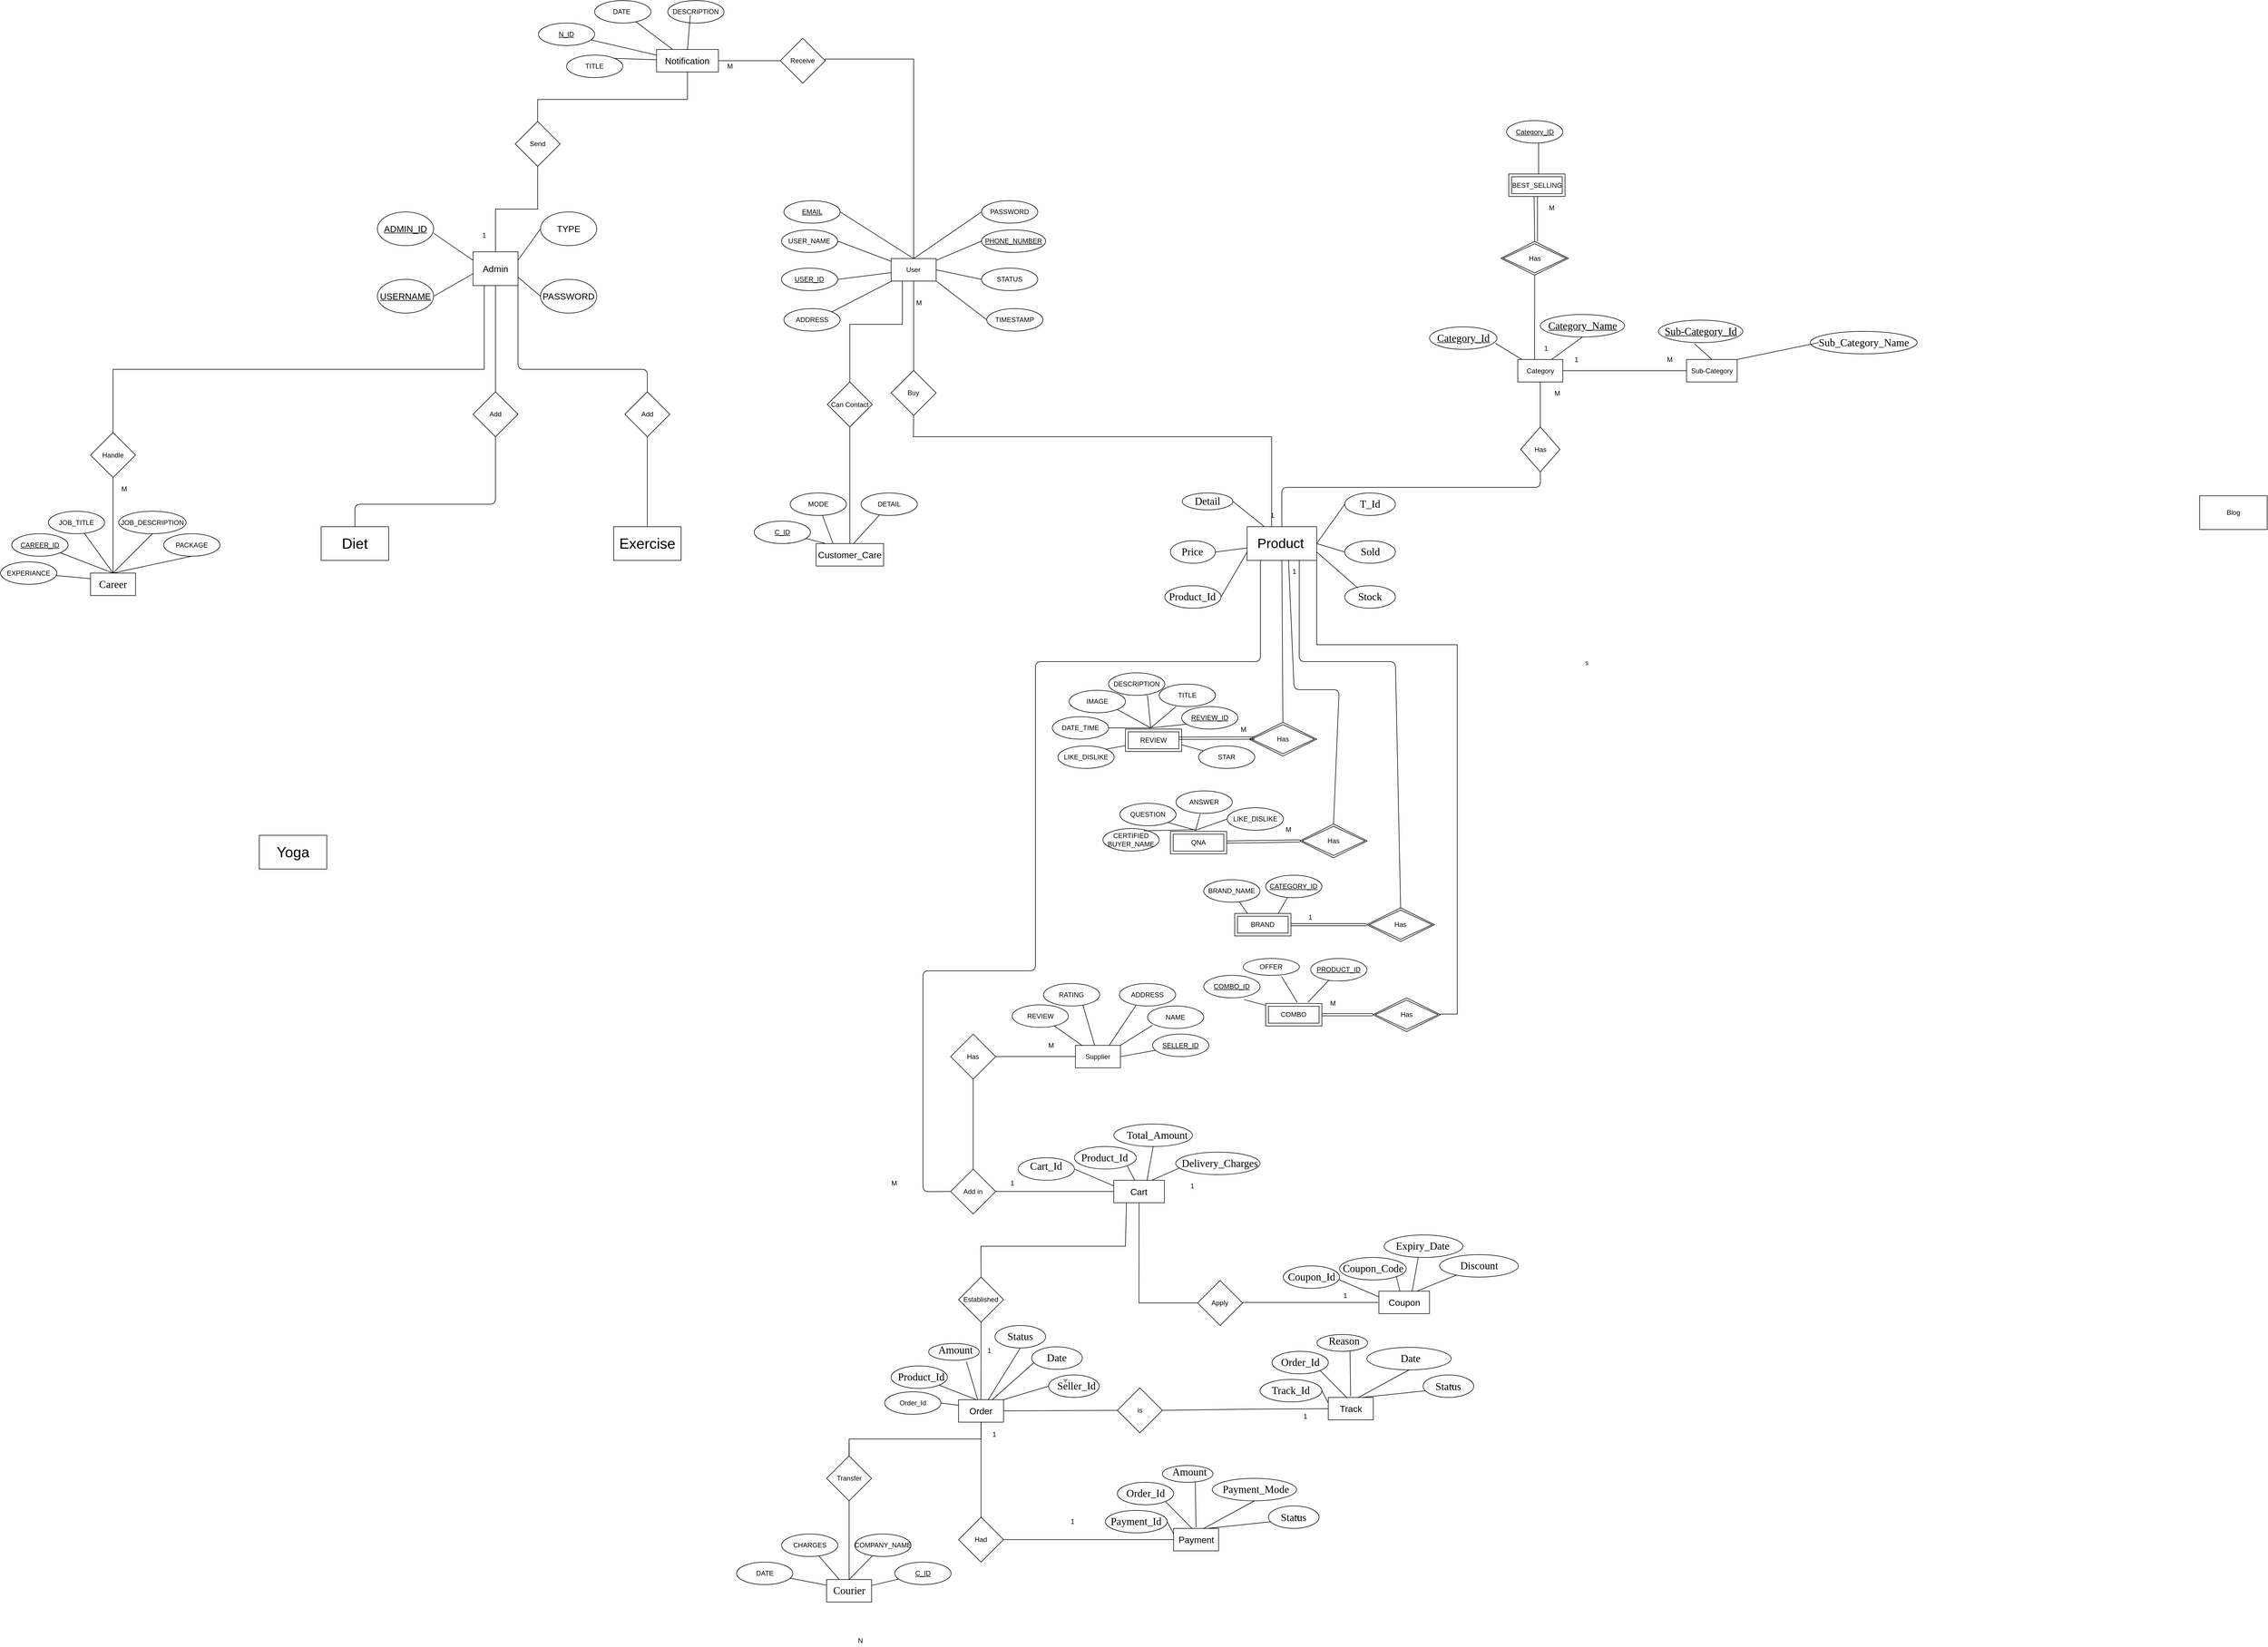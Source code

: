 <mxfile version="13.10.6" type="github">
  <diagram id="wGbHAm15oK983sHC9-Yr" name="Page-1">
    <mxGraphModel dx="2076" dy="7096" grid="1" gridSize="10" guides="1" tooltips="1" connect="1" arrows="1" fold="1" page="1" pageScale="1" pageWidth="6000" pageHeight="6000" math="0" shadow="0">
      <root>
        <mxCell id="0" />
        <mxCell id="1" parent="0" />
        <mxCell id="-AewMf9iP1QOve1QcF8E-84" value="" style="ellipse;whiteSpace=wrap;html=1;" parent="1" vertex="1">
          <mxGeometry x="5020" y="1860" width="140" height="40" as="geometry" />
        </mxCell>
        <mxCell id="VCjqb7YWoMUJ2KnElUuH-1" value="&lt;font style=&quot;font-size: 26px&quot;&gt;Diet&lt;/font&gt;" style="rounded=0;whiteSpace=wrap;html=1;" parent="1" vertex="1">
          <mxGeometry x="3130" y="600" width="120" height="60" as="geometry" />
        </mxCell>
        <mxCell id="VCjqb7YWoMUJ2KnElUuH-2" value="&lt;font style=&quot;font-size: 26px&quot;&gt;Yoga&lt;/font&gt;" style="rounded=0;whiteSpace=wrap;html=1;" parent="1" vertex="1">
          <mxGeometry x="3020" y="1149" width="120" height="60" as="geometry" />
        </mxCell>
        <mxCell id="VCjqb7YWoMUJ2KnElUuH-3" value="&lt;font style=&quot;font-size: 26px&quot;&gt;Exercise&lt;/font&gt;" style="rounded=0;whiteSpace=wrap;html=1;" parent="1" vertex="1">
          <mxGeometry x="3650" y="600" width="120" height="60" as="geometry" />
        </mxCell>
        <mxCell id="VCjqb7YWoMUJ2KnElUuH-6" value="Blog" style="rounded=0;whiteSpace=wrap;html=1;" parent="1" vertex="1">
          <mxGeometry x="6470" y="545" width="120" height="60" as="geometry" />
        </mxCell>
        <mxCell id="VCjqb7YWoMUJ2KnElUuH-15" value="" style="rounded=0;whiteSpace=wrap;html=1;" parent="1" vertex="1">
          <mxGeometry x="4776.32" y="600" width="123.68" height="60" as="geometry" />
        </mxCell>
        <mxCell id="VCjqb7YWoMUJ2KnElUuH-16" value="&lt;font style=&quot;font-size: 24px;&quot;&gt;Product&lt;/font&gt;&lt;font style=&quot;font-size: 24px;&quot;&gt;&lt;br style=&quot;font-size: 24px;&quot;&gt;&lt;/font&gt;" style="text;html=1;strokeColor=none;fillColor=none;align=center;verticalAlign=middle;whiteSpace=wrap;rounded=0;fontStyle=0;fontSize=24;" parent="1" vertex="1">
          <mxGeometry x="4815.5" y="620" width="40" height="20" as="geometry" />
        </mxCell>
        <mxCell id="VCjqb7YWoMUJ2KnElUuH-17" value="" style="ellipse;whiteSpace=wrap;html=1;" parent="1" vertex="1">
          <mxGeometry x="4630" y="705" width="100" height="40" as="geometry" />
        </mxCell>
        <mxCell id="VCjqb7YWoMUJ2KnElUuH-18" value="" style="ellipse;whiteSpace=wrap;html=1;" parent="1" vertex="1">
          <mxGeometry x="4640" y="625" width="80" height="40" as="geometry" />
        </mxCell>
        <mxCell id="VCjqb7YWoMUJ2KnElUuH-19" value="" style="ellipse;whiteSpace=wrap;html=1;" parent="1" vertex="1">
          <mxGeometry x="4950" y="625" width="90" height="40" as="geometry" />
        </mxCell>
        <mxCell id="VCjqb7YWoMUJ2KnElUuH-20" value="" style="ellipse;whiteSpace=wrap;html=1;" parent="1" vertex="1">
          <mxGeometry x="4950" y="540" width="90" height="40" as="geometry" />
        </mxCell>
        <mxCell id="VCjqb7YWoMUJ2KnElUuH-21" value="" style="ellipse;whiteSpace=wrap;html=1;" parent="1" vertex="1">
          <mxGeometry x="4661" y="540" width="90" height="30" as="geometry" />
        </mxCell>
        <mxCell id="VCjqb7YWoMUJ2KnElUuH-22" value="" style="ellipse;whiteSpace=wrap;html=1;" parent="1" vertex="1">
          <mxGeometry x="4950" y="705" width="90" height="40" as="geometry" />
        </mxCell>
        <mxCell id="VCjqb7YWoMUJ2KnElUuH-23" value="&lt;span id=&quot;docs-internal-guid-52407e8a-7fff-cbf3-2536-1fac4d719183&quot;&gt;&lt;span style=&quot;font-size: 14pt ; font-family: &amp;#34;times new roman&amp;#34; ; background-color: transparent ; vertical-align: baseline&quot;&gt;Product_Id&lt;/span&gt;&lt;/span&gt;" style="text;html=1;strokeColor=none;fillColor=none;align=center;verticalAlign=middle;whiteSpace=wrap;rounded=0;" parent="1" vertex="1">
          <mxGeometry x="4659.32" y="715" width="40" height="20" as="geometry" />
        </mxCell>
        <mxCell id="VCjqb7YWoMUJ2KnElUuH-24" value="&lt;span id=&quot;docs-internal-guid-77ab3239-7fff-6653-dc07-70a4567c1364&quot;&gt;&lt;span style=&quot;font-size: 14pt ; font-family: &amp;#34;times new roman&amp;#34; ; background-color: transparent ; vertical-align: baseline&quot;&gt;Price&lt;/span&gt;&lt;/span&gt;" style="text;html=1;strokeColor=none;fillColor=none;align=center;verticalAlign=middle;whiteSpace=wrap;rounded=0;" parent="1" vertex="1">
          <mxGeometry x="4659.32" y="635" width="40" height="20" as="geometry" />
        </mxCell>
        <mxCell id="VCjqb7YWoMUJ2KnElUuH-25" value="&lt;span id=&quot;docs-internal-guid-4e54380a-7fff-bb57-83b4-be8a0f64f4e9&quot;&gt;&lt;span style=&quot;font-size: 14pt ; font-family: &amp;#34;times new roman&amp;#34; ; background-color: transparent ; vertical-align: baseline&quot;&gt;Stock&lt;/span&gt;&lt;/span&gt;" style="text;html=1;strokeColor=none;fillColor=none;align=center;verticalAlign=middle;whiteSpace=wrap;rounded=0;" parent="1" vertex="1">
          <mxGeometry x="4975" y="715" width="40" height="20" as="geometry" />
        </mxCell>
        <mxCell id="VCjqb7YWoMUJ2KnElUuH-26" value="&lt;span id=&quot;docs-internal-guid-1fa22a7b-7fff-ead4-82f6-f13e5b7c12e8&quot;&gt;&lt;span style=&quot;font-size: 14pt ; font-family: &amp;#34;times new roman&amp;#34; ; background-color: transparent ; vertical-align: baseline&quot;&gt;Sold&lt;/span&gt;&lt;/span&gt;" style="text;html=1;strokeColor=none;fillColor=none;align=center;verticalAlign=middle;whiteSpace=wrap;rounded=0;" parent="1" vertex="1">
          <mxGeometry x="4967.5" y="635" width="55" height="20" as="geometry" />
        </mxCell>
        <mxCell id="VCjqb7YWoMUJ2KnElUuH-27" value="&lt;span id=&quot;docs-internal-guid-fe8abb5e-7fff-1b7b-80ea-8a018e37618a&quot;&gt;&lt;span style=&quot;font-size: 14pt ; font-family: &amp;#34;times new roman&amp;#34; ; background-color: transparent ; vertical-align: baseline&quot;&gt;T_Id&lt;/span&gt;&lt;/span&gt;" style="text;html=1;strokeColor=none;fillColor=none;align=center;verticalAlign=middle;whiteSpace=wrap;rounded=0;" parent="1" vertex="1">
          <mxGeometry x="4975" y="550" width="40" height="20" as="geometry" />
        </mxCell>
        <mxCell id="VCjqb7YWoMUJ2KnElUuH-28" value="&lt;span id=&quot;docs-internal-guid-84cdcf9b-7fff-4355-09eb-947d76654720&quot;&gt;&lt;span style=&quot;font-size: 14pt ; font-family: &amp;#34;times new roman&amp;#34; ; background-color: transparent ; vertical-align: baseline&quot;&gt;Detail&lt;/span&gt;&lt;/span&gt;" style="text;html=1;strokeColor=none;fillColor=none;align=center;verticalAlign=middle;whiteSpace=wrap;rounded=0;" parent="1" vertex="1">
          <mxGeometry x="4686" y="545" width="40" height="20" as="geometry" />
        </mxCell>
        <mxCell id="VCjqb7YWoMUJ2KnElUuH-33" value="" style="endArrow=none;html=1;exitX=1;exitY=0.5;exitDx=0;exitDy=0;entryX=0;entryY=0.5;entryDx=0;entryDy=0;" parent="1" source="VCjqb7YWoMUJ2KnElUuH-15" target="VCjqb7YWoMUJ2KnElUuH-19" edge="1">
          <mxGeometry width="50" height="50" relative="1" as="geometry">
            <mxPoint x="4920" y="755" as="sourcePoint" />
            <mxPoint x="4940" y="375" as="targetPoint" />
          </mxGeometry>
        </mxCell>
        <mxCell id="VCjqb7YWoMUJ2KnElUuH-34" value="" style="endArrow=none;html=1;exitX=0;exitY=0.75;exitDx=0;exitDy=0;entryX=1;entryY=0.5;entryDx=0;entryDy=0;" parent="1" source="VCjqb7YWoMUJ2KnElUuH-15" target="VCjqb7YWoMUJ2KnElUuH-17" edge="1">
          <mxGeometry width="50" height="50" relative="1" as="geometry">
            <mxPoint x="4910" y="485" as="sourcePoint" />
            <mxPoint x="4910" y="345" as="targetPoint" />
          </mxGeometry>
        </mxCell>
        <mxCell id="VCjqb7YWoMUJ2KnElUuH-35" value="" style="endArrow=none;html=1;entryX=1;entryY=0.5;entryDx=0;entryDy=0;" parent="1" source="VCjqb7YWoMUJ2KnElUuH-15" target="VCjqb7YWoMUJ2KnElUuH-18" edge="1">
          <mxGeometry width="50" height="50" relative="1" as="geometry">
            <mxPoint x="4777" y="645" as="sourcePoint" />
            <mxPoint x="4809.17" y="455" as="targetPoint" />
          </mxGeometry>
        </mxCell>
        <mxCell id="VCjqb7YWoMUJ2KnElUuH-36" value="" style="endArrow=none;html=1;exitX=0.25;exitY=0;exitDx=0;exitDy=0;entryX=1;entryY=0.5;entryDx=0;entryDy=0;" parent="1" source="VCjqb7YWoMUJ2KnElUuH-15" target="VCjqb7YWoMUJ2KnElUuH-21" edge="1">
          <mxGeometry width="50" height="50" relative="1" as="geometry">
            <mxPoint x="4820" y="590" as="sourcePoint" />
            <mxPoint x="4820" y="450" as="targetPoint" />
          </mxGeometry>
        </mxCell>
        <mxCell id="VCjqb7YWoMUJ2KnElUuH-37" value="" style="endArrow=none;html=1;exitX=1;exitY=0.75;exitDx=0;exitDy=0;entryX=0.259;entryY=0.104;entryDx=0;entryDy=0;entryPerimeter=0;" parent="1" source="VCjqb7YWoMUJ2KnElUuH-15" target="VCjqb7YWoMUJ2KnElUuH-22" edge="1">
          <mxGeometry width="50" height="50" relative="1" as="geometry">
            <mxPoint x="4839.58" y="625" as="sourcePoint" />
            <mxPoint x="4839.58" y="485" as="targetPoint" />
          </mxGeometry>
        </mxCell>
        <mxCell id="VCjqb7YWoMUJ2KnElUuH-38" value="" style="endArrow=none;html=1;exitX=1;exitY=0.5;exitDx=0;exitDy=0;entryX=0;entryY=0.5;entryDx=0;entryDy=0;" parent="1" source="VCjqb7YWoMUJ2KnElUuH-15" target="VCjqb7YWoMUJ2KnElUuH-20" edge="1">
          <mxGeometry width="50" height="50" relative="1" as="geometry">
            <mxPoint x="4920" y="675" as="sourcePoint" />
            <mxPoint x="4920" y="535" as="targetPoint" />
          </mxGeometry>
        </mxCell>
        <mxCell id="VCjqb7YWoMUJ2KnElUuH-39" value="1" style="text;html=1;align=center;verticalAlign=middle;resizable=0;points=[];autosize=1;" parent="1" vertex="1">
          <mxGeometry x="4850" y="670" width="20" height="20" as="geometry" />
        </mxCell>
        <mxCell id="VCjqb7YWoMUJ2KnElUuH-205" value="REVIEW_ID" style="ellipse;whiteSpace=wrap;html=1;align=center;fontStyle=4;" parent="1" vertex="1">
          <mxGeometry x="4660" y="920" width="100" height="40" as="geometry" />
        </mxCell>
        <mxCell id="VCjqb7YWoMUJ2KnElUuH-206" value="STAR" style="ellipse;whiteSpace=wrap;html=1;align=center;" parent="1" vertex="1">
          <mxGeometry x="4690" y="990" width="100" height="40" as="geometry" />
        </mxCell>
        <mxCell id="VCjqb7YWoMUJ2KnElUuH-207" value="LIKE_DISLIKE" style="ellipse;whiteSpace=wrap;html=1;align=center;" parent="1" vertex="1">
          <mxGeometry x="4440" y="990" width="100" height="40" as="geometry" />
        </mxCell>
        <mxCell id="VCjqb7YWoMUJ2KnElUuH-208" value="TITLE" style="ellipse;whiteSpace=wrap;html=1;align=center;" parent="1" vertex="1">
          <mxGeometry x="4620" y="880" width="100" height="40" as="geometry" />
        </mxCell>
        <mxCell id="VCjqb7YWoMUJ2KnElUuH-209" value="DESCRIPTION" style="ellipse;whiteSpace=wrap;html=1;align=center;" parent="1" vertex="1">
          <mxGeometry x="4530" y="860" width="100" height="40" as="geometry" />
        </mxCell>
        <mxCell id="VCjqb7YWoMUJ2KnElUuH-210" value="IMAGE" style="ellipse;whiteSpace=wrap;html=1;align=center;" parent="1" vertex="1">
          <mxGeometry x="4460" y="891" width="100" height="40" as="geometry" />
        </mxCell>
        <mxCell id="VCjqb7YWoMUJ2KnElUuH-211" value="DATE_TIME" style="ellipse;whiteSpace=wrap;html=1;align=center;" parent="1" vertex="1">
          <mxGeometry x="4430" y="938" width="100" height="40" as="geometry" />
        </mxCell>
        <mxCell id="VCjqb7YWoMUJ2KnElUuH-212" value="CERTIFIED BUYER_NAME" style="ellipse;whiteSpace=wrap;html=1;align=center;" parent="1" vertex="1">
          <mxGeometry x="4520" y="1137" width="100" height="40" as="geometry" />
        </mxCell>
        <mxCell id="VCjqb7YWoMUJ2KnElUuH-213" value="QUESTION" style="ellipse;whiteSpace=wrap;html=1;align=center;" parent="1" vertex="1">
          <mxGeometry x="4550" y="1092" width="100" height="40" as="geometry" />
        </mxCell>
        <mxCell id="VCjqb7YWoMUJ2KnElUuH-214" value="ANSWER" style="ellipse;whiteSpace=wrap;html=1;align=center;" parent="1" vertex="1">
          <mxGeometry x="4650" y="1070" width="100" height="40" as="geometry" />
        </mxCell>
        <mxCell id="VCjqb7YWoMUJ2KnElUuH-215" value="LIKE_DISLIKE" style="ellipse;whiteSpace=wrap;html=1;align=center;" parent="1" vertex="1">
          <mxGeometry x="4741" y="1100" width="100" height="40" as="geometry" />
        </mxCell>
        <mxCell id="VCjqb7YWoMUJ2KnElUuH-216" value="" style="endArrow=none;html=1;rounded=0;exitX=1;exitY=0.75;exitDx=0;exitDy=0;" parent="1" target="VCjqb7YWoMUJ2KnElUuH-206" edge="1">
          <mxGeometry relative="1" as="geometry">
            <mxPoint x="4660" y="988" as="sourcePoint" />
            <mxPoint x="4770" y="920" as="targetPoint" />
          </mxGeometry>
        </mxCell>
        <mxCell id="VCjqb7YWoMUJ2KnElUuH-217" value="" style="endArrow=none;html=1;rounded=0;exitX=1;exitY=0;exitDx=0;exitDy=0;" parent="1" source="VCjqb7YWoMUJ2KnElUuH-207" target="VCjqb7YWoMUJ2KnElUuH-233" edge="1">
          <mxGeometry relative="1" as="geometry">
            <mxPoint x="4610" y="920" as="sourcePoint" />
            <mxPoint x="4550" y="978" as="targetPoint" />
          </mxGeometry>
        </mxCell>
        <mxCell id="VCjqb7YWoMUJ2KnElUuH-218" value="" style="endArrow=none;html=1;rounded=0;exitX=0.5;exitY=0;exitDx=0;exitDy=0;" parent="1" target="VCjqb7YWoMUJ2KnElUuH-211" edge="1">
          <mxGeometry relative="1" as="geometry">
            <mxPoint x="4605" y="958" as="sourcePoint" />
            <mxPoint x="4770" y="920" as="targetPoint" />
          </mxGeometry>
        </mxCell>
        <mxCell id="VCjqb7YWoMUJ2KnElUuH-219" value="" style="endArrow=none;html=1;rounded=0;exitX=0.5;exitY=0;exitDx=0;exitDy=0;entryX=1;entryY=1;entryDx=0;entryDy=0;" parent="1" target="VCjqb7YWoMUJ2KnElUuH-210" edge="1">
          <mxGeometry relative="1" as="geometry">
            <mxPoint x="4605" y="958" as="sourcePoint" />
            <mxPoint x="4770" y="920" as="targetPoint" />
          </mxGeometry>
        </mxCell>
        <mxCell id="VCjqb7YWoMUJ2KnElUuH-220" value="" style="endArrow=none;html=1;rounded=0;exitX=0.5;exitY=0;exitDx=0;exitDy=0;entryX=0.692;entryY=1.005;entryDx=0;entryDy=0;entryPerimeter=0;" parent="1" target="VCjqb7YWoMUJ2KnElUuH-209" edge="1">
          <mxGeometry relative="1" as="geometry">
            <mxPoint x="4605" y="958" as="sourcePoint" />
            <mxPoint x="4770" y="920" as="targetPoint" />
          </mxGeometry>
        </mxCell>
        <mxCell id="VCjqb7YWoMUJ2KnElUuH-221" value="" style="endArrow=none;html=1;rounded=0;exitX=0.5;exitY=0;exitDx=0;exitDy=0;" parent="1" edge="1">
          <mxGeometry relative="1" as="geometry">
            <mxPoint x="4605" y="958" as="sourcePoint" />
            <mxPoint x="4650" y="920" as="targetPoint" />
          </mxGeometry>
        </mxCell>
        <mxCell id="VCjqb7YWoMUJ2KnElUuH-222" value="" style="endArrow=none;html=1;rounded=0;exitX=0.5;exitY=0;exitDx=0;exitDy=0;entryX=0.08;entryY=0.785;entryDx=0;entryDy=0;entryPerimeter=0;" parent="1" target="VCjqb7YWoMUJ2KnElUuH-205" edge="1">
          <mxGeometry relative="1" as="geometry">
            <mxPoint x="4605" y="958" as="sourcePoint" />
            <mxPoint x="4770" y="920" as="targetPoint" />
          </mxGeometry>
        </mxCell>
        <mxCell id="VCjqb7YWoMUJ2KnElUuH-223" value="" style="endArrow=none;html=1;rounded=0;exitX=0.728;exitY=0.1;exitDx=0;exitDy=0;exitPerimeter=0;" parent="1" source="VCjqb7YWoMUJ2KnElUuH-212" edge="1">
          <mxGeometry relative="1" as="geometry">
            <mxPoint x="4690" y="972" as="sourcePoint" />
            <mxPoint x="4685" y="1139" as="targetPoint" />
          </mxGeometry>
        </mxCell>
        <mxCell id="VCjqb7YWoMUJ2KnElUuH-224" value="" style="endArrow=none;html=1;rounded=0;exitX=0.5;exitY=0;exitDx=0;exitDy=0;entryX=1;entryY=1;entryDx=0;entryDy=0;" parent="1" target="VCjqb7YWoMUJ2KnElUuH-213" edge="1">
          <mxGeometry relative="1" as="geometry">
            <mxPoint x="4685" y="1140" as="sourcePoint" />
            <mxPoint x="4850" y="972" as="targetPoint" />
          </mxGeometry>
        </mxCell>
        <mxCell id="VCjqb7YWoMUJ2KnElUuH-225" value="" style="endArrow=none;html=1;rounded=0;exitX=0.5;exitY=0;exitDx=0;exitDy=0;entryX=0.428;entryY=1.035;entryDx=0;entryDy=0;entryPerimeter=0;" parent="1" target="VCjqb7YWoMUJ2KnElUuH-214" edge="1">
          <mxGeometry relative="1" as="geometry">
            <mxPoint x="4685" y="1140" as="sourcePoint" />
            <mxPoint x="4850" y="972" as="targetPoint" />
          </mxGeometry>
        </mxCell>
        <mxCell id="VCjqb7YWoMUJ2KnElUuH-226" value="" style="endArrow=none;html=1;rounded=0;exitX=0.5;exitY=0;exitDx=0;exitDy=0;entryX=0;entryY=0.5;entryDx=0;entryDy=0;" parent="1" target="VCjqb7YWoMUJ2KnElUuH-215" edge="1">
          <mxGeometry relative="1" as="geometry">
            <mxPoint x="4685" y="1140" as="sourcePoint" />
            <mxPoint x="4820" y="1122" as="targetPoint" />
          </mxGeometry>
        </mxCell>
        <mxCell id="VCjqb7YWoMUJ2KnElUuH-227" value="BRAND_NAME" style="ellipse;whiteSpace=wrap;html=1;align=center;" parent="1" vertex="1">
          <mxGeometry x="4699.32" y="1228" width="100" height="40" as="geometry" />
        </mxCell>
        <mxCell id="VCjqb7YWoMUJ2KnElUuH-228" value="CATEGORY_ID" style="ellipse;whiteSpace=wrap;html=1;align=center;fontStyle=4;" parent="1" vertex="1">
          <mxGeometry x="4809.32" y="1220" width="100" height="40" as="geometry" />
        </mxCell>
        <mxCell id="VCjqb7YWoMUJ2KnElUuH-229" value="" style="endArrow=none;html=1;rounded=0;entryX=0.75;entryY=0;entryDx=0;entryDy=0;" parent="1" source="VCjqb7YWoMUJ2KnElUuH-228" edge="1">
          <mxGeometry relative="1" as="geometry">
            <mxPoint x="4769.32" y="1200" as="sourcePoint" />
            <mxPoint x="4831.82" y="1288" as="targetPoint" />
          </mxGeometry>
        </mxCell>
        <mxCell id="VCjqb7YWoMUJ2KnElUuH-230" value="" style="endArrow=none;html=1;rounded=0;exitX=0.25;exitY=0;exitDx=0;exitDy=0;" parent="1" target="VCjqb7YWoMUJ2KnElUuH-227" edge="1">
          <mxGeometry relative="1" as="geometry">
            <mxPoint x="4776.82" y="1288" as="sourcePoint" />
            <mxPoint x="4929.32" y="1200" as="targetPoint" />
          </mxGeometry>
        </mxCell>
        <mxCell id="VCjqb7YWoMUJ2KnElUuH-231" value="BRAND" style="shape=ext;margin=3;double=1;whiteSpace=wrap;html=1;align=center;" parent="1" vertex="1">
          <mxGeometry x="4754.32" y="1288" width="100" height="40" as="geometry" />
        </mxCell>
        <mxCell id="VCjqb7YWoMUJ2KnElUuH-232" value="QNA" style="shape=ext;margin=3;double=1;whiteSpace=wrap;html=1;align=center;" parent="1" vertex="1">
          <mxGeometry x="4640" y="1142" width="100" height="40" as="geometry" />
        </mxCell>
        <mxCell id="VCjqb7YWoMUJ2KnElUuH-233" value="REVIEW" style="shape=ext;margin=3;double=1;whiteSpace=wrap;html=1;align=center;" parent="1" vertex="1">
          <mxGeometry x="4560" y="960" width="100" height="40" as="geometry" />
        </mxCell>
        <mxCell id="VCjqb7YWoMUJ2KnElUuH-234" value="Has" style="shape=rhombus;double=1;perimeter=rhombusPerimeter;whiteSpace=wrap;html=1;align=center;" parent="1" vertex="1">
          <mxGeometry x="4780" y="948" width="120" height="60" as="geometry" />
        </mxCell>
        <mxCell id="VCjqb7YWoMUJ2KnElUuH-235" value="Has" style="shape=rhombus;double=1;perimeter=rhombusPerimeter;whiteSpace=wrap;html=1;align=center;" parent="1" vertex="1">
          <mxGeometry x="4870" y="1129" width="120" height="60" as="geometry" />
        </mxCell>
        <mxCell id="VCjqb7YWoMUJ2KnElUuH-236" value="Has" style="shape=rhombus;double=1;perimeter=rhombusPerimeter;whiteSpace=wrap;html=1;align=center;" parent="1" vertex="1">
          <mxGeometry x="4989.32" y="1278" width="120" height="60" as="geometry" />
        </mxCell>
        <mxCell id="VCjqb7YWoMUJ2KnElUuH-237" value="M" style="text;html=1;strokeColor=none;fillColor=none;align=center;verticalAlign=middle;whiteSpace=wrap;rounded=0;" parent="1" vertex="1">
          <mxGeometry x="4750" y="951" width="40" height="20" as="geometry" />
        </mxCell>
        <mxCell id="VCjqb7YWoMUJ2KnElUuH-238" value="M" style="text;html=1;strokeColor=none;fillColor=none;align=center;verticalAlign=middle;whiteSpace=wrap;rounded=0;" parent="1" vertex="1">
          <mxGeometry x="4830" y="1129" width="40" height="20" as="geometry" />
        </mxCell>
        <mxCell id="VCjqb7YWoMUJ2KnElUuH-239" value="1" style="text;html=1;strokeColor=none;fillColor=none;align=center;verticalAlign=middle;whiteSpace=wrap;rounded=0;" parent="1" vertex="1">
          <mxGeometry x="4869.32" y="1285" width="40" height="20" as="geometry" />
        </mxCell>
        <mxCell id="VCjqb7YWoMUJ2KnElUuH-240" value="" style="shape=link;html=1;rounded=0;endArrow=none;endFill=0;" parent="1" edge="1">
          <mxGeometry relative="1" as="geometry">
            <mxPoint x="4655" y="976.33" as="sourcePoint" />
            <mxPoint x="4790" y="976" as="targetPoint" />
          </mxGeometry>
        </mxCell>
        <mxCell id="VCjqb7YWoMUJ2KnElUuH-241" value="" style="shape=link;html=1;rounded=0;endArrow=none;endFill=0;entryX=0;entryY=0.5;entryDx=0;entryDy=0;" parent="1" target="VCjqb7YWoMUJ2KnElUuH-235" edge="1">
          <mxGeometry relative="1" as="geometry">
            <mxPoint x="4740" y="1161.0" as="sourcePoint" />
            <mxPoint x="4900" y="1161" as="targetPoint" />
          </mxGeometry>
        </mxCell>
        <mxCell id="VCjqb7YWoMUJ2KnElUuH-242" value="" style="resizable=0;html=1;align=right;verticalAlign=bottom;" parent="VCjqb7YWoMUJ2KnElUuH-241" connectable="0" vertex="1">
          <mxGeometry x="1" relative="1" as="geometry" />
        </mxCell>
        <mxCell id="VCjqb7YWoMUJ2KnElUuH-243" value="" style="shape=link;html=1;rounded=0;endArrow=none;endFill=0;entryX=0;entryY=0.5;entryDx=0;entryDy=0;" parent="1" source="VCjqb7YWoMUJ2KnElUuH-231" target="VCjqb7YWoMUJ2KnElUuH-236" edge="1">
          <mxGeometry relative="1" as="geometry">
            <mxPoint x="4854.32" y="1308" as="sourcePoint" />
            <mxPoint x="5014.32" y="1308" as="targetPoint" />
          </mxGeometry>
        </mxCell>
        <mxCell id="VCjqb7YWoMUJ2KnElUuH-244" value="" style="resizable=0;html=1;align=right;verticalAlign=bottom;" parent="VCjqb7YWoMUJ2KnElUuH-243" connectable="0" vertex="1">
          <mxGeometry x="1" relative="1" as="geometry" />
        </mxCell>
        <mxCell id="VCjqb7YWoMUJ2KnElUuH-274" value="&lt;font style=&quot;font-size: 12px;&quot;&gt;User&lt;/font&gt;" style="rounded=0;whiteSpace=wrap;html=1;strokeWidth=1;fontSize=12;" parent="1" vertex="1">
          <mxGeometry x="4143.46" y="123" width="80" height="40" as="geometry" />
        </mxCell>
        <mxCell id="VCjqb7YWoMUJ2KnElUuH-276" value="USER_ID" style="ellipse;whiteSpace=wrap;html=1;align=center;fontStyle=4;strokeWidth=1;fontSize=12;" parent="1" vertex="1">
          <mxGeometry x="3948.46" y="140" width="100" height="40" as="geometry" />
        </mxCell>
        <mxCell id="VCjqb7YWoMUJ2KnElUuH-277" value="TIMESTAMP" style="ellipse;whiteSpace=wrap;html=1;align=center;strokeWidth=1;fontSize=12;" parent="1" vertex="1">
          <mxGeometry x="4313.46" y="212" width="100" height="40" as="geometry" />
        </mxCell>
        <mxCell id="VCjqb7YWoMUJ2KnElUuH-278" value="USER_NAME" style="ellipse;whiteSpace=wrap;html=1;align=center;strokeWidth=1;fontSize=12;" parent="1" vertex="1">
          <mxGeometry x="3948.46" y="72" width="100" height="40" as="geometry" />
        </mxCell>
        <mxCell id="VCjqb7YWoMUJ2KnElUuH-279" value="PASSWORD" style="ellipse;whiteSpace=wrap;html=1;align=center;strokeWidth=1;fontSize=12;" parent="1" vertex="1">
          <mxGeometry x="4304.14" y="20" width="100" height="40" as="geometry" />
        </mxCell>
        <mxCell id="VCjqb7YWoMUJ2KnElUuH-280" value="STATUS" style="ellipse;whiteSpace=wrap;html=1;align=center;strokeWidth=1;fontSize=12;" parent="1" vertex="1">
          <mxGeometry x="4304.14" y="140" width="100" height="40" as="geometry" />
        </mxCell>
        <mxCell id="VCjqb7YWoMUJ2KnElUuH-281" value="ADDRESS" style="ellipse;whiteSpace=wrap;html=1;align=center;strokeWidth=1;fontSize=12;" parent="1" vertex="1">
          <mxGeometry x="3952.78" y="212" width="100" height="40" as="geometry" />
        </mxCell>
        <mxCell id="VCjqb7YWoMUJ2KnElUuH-282" value="" style="endArrow=none;html=1;rounded=0;entryX=0;entryY=0.5;entryDx=0;entryDy=0;strokeWidth=1;fontSize=12;exitX=1;exitY=0.5;exitDx=0;exitDy=0;" parent="1" source="VCjqb7YWoMUJ2KnElUuH-274" target="VCjqb7YWoMUJ2KnElUuH-280" edge="1">
          <mxGeometry relative="1" as="geometry">
            <mxPoint x="4223.46" y="142" as="sourcePoint" />
            <mxPoint x="4253.46" y="-50" as="targetPoint" />
          </mxGeometry>
        </mxCell>
        <mxCell id="VCjqb7YWoMUJ2KnElUuH-283" value="" style="endArrow=none;html=1;rounded=0;exitX=1;exitY=0.5;exitDx=0;exitDy=0;strokeWidth=1;fontSize=12;" parent="1" source="VCjqb7YWoMUJ2KnElUuH-276" target="VCjqb7YWoMUJ2KnElUuH-274" edge="1">
          <mxGeometry relative="1" as="geometry">
            <mxPoint x="4103.46" y="-110" as="sourcePoint" />
            <mxPoint x="4193.46" y="107.204" as="targetPoint" />
          </mxGeometry>
        </mxCell>
        <mxCell id="VCjqb7YWoMUJ2KnElUuH-284" value="" style="endArrow=none;html=1;rounded=0;exitX=1;exitY=0.5;exitDx=0;exitDy=0;strokeWidth=1;fontSize=12;" parent="1" source="VCjqb7YWoMUJ2KnElUuH-278" target="VCjqb7YWoMUJ2KnElUuH-274" edge="1">
          <mxGeometry relative="1" as="geometry">
            <mxPoint x="4103.46" y="-110" as="sourcePoint" />
            <mxPoint x="4173.46" y="120" as="targetPoint" />
          </mxGeometry>
        </mxCell>
        <mxCell id="VCjqb7YWoMUJ2KnElUuH-285" value="" style="endArrow=none;html=1;rounded=0;exitX=0.5;exitY=0;exitDx=0;exitDy=0;strokeWidth=1;fontSize=12;entryX=1;entryY=0.5;entryDx=0;entryDy=0;" parent="1" source="VCjqb7YWoMUJ2KnElUuH-274" target="VCjqb7YWoMUJ2KnElUuH-290" edge="1">
          <mxGeometry relative="1" as="geometry">
            <mxPoint x="4193.46" y="80" as="sourcePoint" />
            <mxPoint x="4043.46" y="80" as="targetPoint" />
          </mxGeometry>
        </mxCell>
        <mxCell id="VCjqb7YWoMUJ2KnElUuH-286" value="" style="endArrow=none;html=1;rounded=0;strokeWidth=1;fontSize=12;entryX=0;entryY=0.5;entryDx=0;entryDy=0;exitX=0.5;exitY=0;exitDx=0;exitDy=0;" parent="1" source="VCjqb7YWoMUJ2KnElUuH-274" target="VCjqb7YWoMUJ2KnElUuH-279" edge="1">
          <mxGeometry relative="1" as="geometry">
            <mxPoint x="4154.46" y="123" as="sourcePoint" />
            <mxPoint x="4263.46" y="-110" as="targetPoint" />
          </mxGeometry>
        </mxCell>
        <mxCell id="VCjqb7YWoMUJ2KnElUuH-287" value="" style="endArrow=none;html=1;rounded=0;entryX=0;entryY=0.5;entryDx=0;entryDy=0;strokeWidth=1;fontSize=12;" parent="1" source="VCjqb7YWoMUJ2KnElUuH-274" target="VCjqb7YWoMUJ2KnElUuH-291" edge="1">
          <mxGeometry relative="1" as="geometry">
            <mxPoint x="4193.46" y="80" as="sourcePoint" />
            <mxPoint x="4107.556" y="17.524" as="targetPoint" />
          </mxGeometry>
        </mxCell>
        <mxCell id="VCjqb7YWoMUJ2KnElUuH-288" value="" style="endArrow=none;html=1;rounded=0;entryX=1;entryY=0;entryDx=0;entryDy=0;strokeWidth=1;fontSize=12;" parent="1" source="VCjqb7YWoMUJ2KnElUuH-274" target="VCjqb7YWoMUJ2KnElUuH-281" edge="1">
          <mxGeometry relative="1" as="geometry">
            <mxPoint x="4213.46" y="70" as="sourcePoint" />
            <mxPoint x="4263.46" y="-110" as="targetPoint" />
          </mxGeometry>
        </mxCell>
        <mxCell id="VCjqb7YWoMUJ2KnElUuH-289" value="" style="endArrow=none;html=1;rounded=0;strokeWidth=1;fontSize=12;entryX=0;entryY=0.5;entryDx=0;entryDy=0;exitX=1;exitY=1;exitDx=0;exitDy=0;" parent="1" source="VCjqb7YWoMUJ2KnElUuH-274" target="VCjqb7YWoMUJ2KnElUuH-277" edge="1">
          <mxGeometry relative="1" as="geometry">
            <mxPoint x="4243.86" y="67.4" as="sourcePoint" />
            <mxPoint x="4263.46" y="-110" as="targetPoint" />
          </mxGeometry>
        </mxCell>
        <mxCell id="VCjqb7YWoMUJ2KnElUuH-290" value="EMAIL" style="ellipse;whiteSpace=wrap;html=1;align=center;fontStyle=4;strokeWidth=1;fontSize=12;" parent="1" vertex="1">
          <mxGeometry x="3952.78" y="20" width="100" height="40" as="geometry" />
        </mxCell>
        <mxCell id="VCjqb7YWoMUJ2KnElUuH-291" value="PHONE_NUMBER" style="ellipse;whiteSpace=wrap;html=1;align=center;fontStyle=4;strokeWidth=1;fontSize=12;" parent="1" vertex="1">
          <mxGeometry x="4304.14" y="72" width="114" height="40" as="geometry" />
        </mxCell>
        <mxCell id="VCjqb7YWoMUJ2KnElUuH-296" value="" style="endArrow=none;html=1;rounded=0;strokeWidth=1;fontSize=12;exitX=0.5;exitY=1;exitDx=0;exitDy=0;entryX=0.5;entryY=0;entryDx=0;entryDy=0;" parent="1" source="VCjqb7YWoMUJ2KnElUuH-274" target="VCjqb7YWoMUJ2KnElUuH-297" edge="1">
          <mxGeometry relative="1" as="geometry">
            <mxPoint x="4177.64" y="173" as="sourcePoint" />
            <mxPoint x="4133.46" y="342" as="targetPoint" />
          </mxGeometry>
        </mxCell>
        <mxCell id="VCjqb7YWoMUJ2KnElUuH-297" value="Buy" style="rhombus;whiteSpace=wrap;html=1;shadow=0;" parent="1" vertex="1">
          <mxGeometry x="4143.46" y="322" width="80" height="80" as="geometry" />
        </mxCell>
        <mxCell id="VCjqb7YWoMUJ2KnElUuH-298" value="" style="endArrow=none;html=1;rounded=0;strokeWidth=1;fontSize=12;entryX=0.5;entryY=1;entryDx=0;entryDy=0;" parent="1" target="VCjqb7YWoMUJ2KnElUuH-297" edge="1">
          <mxGeometry relative="1" as="geometry">
            <mxPoint x="4820" y="600" as="sourcePoint" />
            <mxPoint x="5140.0" y="400" as="targetPoint" />
            <Array as="points">
              <mxPoint x="4820" y="440" />
              <mxPoint x="4183" y="440" />
            </Array>
          </mxGeometry>
        </mxCell>
        <mxCell id="VCjqb7YWoMUJ2KnElUuH-300" value="M" style="text;html=1;strokeColor=none;fillColor=none;align=center;verticalAlign=middle;whiteSpace=wrap;rounded=0;" parent="1" vertex="1">
          <mxGeometry x="4173.46" y="192" width="40" height="20" as="geometry" />
        </mxCell>
        <mxCell id="VCjqb7YWoMUJ2KnElUuH-301" value="1" style="text;html=1;align=center;verticalAlign=middle;resizable=0;points=[];autosize=1;fontSize=12;" parent="1" vertex="1">
          <mxGeometry x="4811" y="570" width="20" height="20" as="geometry" />
        </mxCell>
        <mxCell id="VCjqb7YWoMUJ2KnElUuH-302" value="" style="rounded=0;whiteSpace=wrap;html=1;" parent="1" vertex="1">
          <mxGeometry x="4539.32" y="1762.68" width="90" height="40" as="geometry" />
        </mxCell>
        <mxCell id="VCjqb7YWoMUJ2KnElUuH-304" value="&lt;font style=&quot;font-size: 16px&quot;&gt;Cart&lt;br&gt;&lt;/font&gt;" style="text;html=1;strokeColor=none;fillColor=none;align=center;verticalAlign=middle;whiteSpace=wrap;rounded=0;" parent="1" vertex="1">
          <mxGeometry x="4564.32" y="1772.68" width="40" height="20" as="geometry" />
        </mxCell>
        <mxCell id="VCjqb7YWoMUJ2KnElUuH-305" value="" style="ellipse;whiteSpace=wrap;html=1;" parent="1" vertex="1">
          <mxGeometry x="4369.32" y="1722.68" width="100" height="40" as="geometry" />
        </mxCell>
        <mxCell id="VCjqb7YWoMUJ2KnElUuH-306" value="" style="ellipse;whiteSpace=wrap;html=1;" parent="1" vertex="1">
          <mxGeometry x="4469.32" y="1702.68" width="110" height="40" as="geometry" />
        </mxCell>
        <mxCell id="VCjqb7YWoMUJ2KnElUuH-307" value="" style="ellipse;whiteSpace=wrap;html=1;" parent="1" vertex="1">
          <mxGeometry x="4649.32" y="1712.68" width="150" height="40" as="geometry" />
        </mxCell>
        <mxCell id="VCjqb7YWoMUJ2KnElUuH-308" value="" style="ellipse;whiteSpace=wrap;html=1;" parent="1" vertex="1">
          <mxGeometry x="4539.32" y="1662.68" width="140" height="40" as="geometry" />
        </mxCell>
        <mxCell id="VCjqb7YWoMUJ2KnElUuH-309" value="&lt;span id=&quot;docs-internal-guid-52407e8a-7fff-cbf3-2536-1fac4d719183&quot;&gt;&lt;span style=&quot;font-size: 14pt ; font-family: &amp;#34;times new roman&amp;#34; ; background-color: transparent ; vertical-align: baseline&quot;&gt;Cart_Id&lt;/span&gt;&lt;/span&gt;" style="text;html=1;strokeColor=none;fillColor=none;align=center;verticalAlign=middle;whiteSpace=wrap;rounded=0;" parent="1" vertex="1">
          <mxGeometry x="4399.32" y="1727.68" width="40" height="20" as="geometry" />
        </mxCell>
        <mxCell id="VCjqb7YWoMUJ2KnElUuH-310" value="&lt;span id=&quot;docs-internal-guid-77ab3239-7fff-6653-dc07-70a4567c1364&quot;&gt;&lt;span style=&quot;font-size: 14pt ; font-family: &amp;#34;times new roman&amp;#34; ; background-color: transparent ; vertical-align: baseline&quot;&gt;Product_Id&lt;/span&gt;&lt;/span&gt;" style="text;html=1;strokeColor=none;fillColor=none;align=center;verticalAlign=middle;whiteSpace=wrap;rounded=0;" parent="1" vertex="1">
          <mxGeometry x="4503.32" y="1712.68" width="40" height="20" as="geometry" />
        </mxCell>
        <mxCell id="VCjqb7YWoMUJ2KnElUuH-311" value="&lt;span id=&quot;docs-internal-guid-f2ca6896-7fff-c282-03e5-d2eb94d20334&quot;&gt;&lt;span style=&quot;font-size: 14pt ; font-family: &amp;#34;times new roman&amp;#34; ; background-color: transparent ; vertical-align: baseline&quot;&gt;Total_Amount&lt;/span&gt;&lt;/span&gt;" style="text;html=1;strokeColor=none;fillColor=none;align=center;verticalAlign=middle;whiteSpace=wrap;rounded=0;" parent="1" vertex="1">
          <mxGeometry x="4569.32" y="1672.68" width="95" height="20" as="geometry" />
        </mxCell>
        <mxCell id="VCjqb7YWoMUJ2KnElUuH-312" value="&lt;span id=&quot;docs-internal-guid-baefef16-7fff-118e-0051-b42a2cbbd142&quot;&gt;&lt;span style=&quot;font-size: 14pt ; font-family: &amp;#34;times new roman&amp;#34; ; background-color: transparent ; vertical-align: baseline&quot;&gt;Delivery_Charges&lt;/span&gt;&lt;/span&gt;" style="text;html=1;strokeColor=none;fillColor=none;align=center;verticalAlign=middle;whiteSpace=wrap;rounded=0;" parent="1" vertex="1">
          <mxGeometry x="4708.32" y="1722.68" width="40" height="20" as="geometry" />
        </mxCell>
        <mxCell id="VCjqb7YWoMUJ2KnElUuH-313" value="" style="endArrow=none;html=1;entryX=0.5;entryY=1;entryDx=0;entryDy=0;exitX=0.655;exitY=0.017;exitDx=0;exitDy=0;exitPerimeter=0;" parent="1" source="VCjqb7YWoMUJ2KnElUuH-302" target="VCjqb7YWoMUJ2KnElUuH-308" edge="1">
          <mxGeometry width="50" height="50" relative="1" as="geometry">
            <mxPoint x="4749.32" y="1802.68" as="sourcePoint" />
            <mxPoint x="4799.32" y="1752.68" as="targetPoint" />
          </mxGeometry>
        </mxCell>
        <mxCell id="VCjqb7YWoMUJ2KnElUuH-314" value="" style="endArrow=none;html=1;exitX=0.043;exitY=0.707;exitDx=0;exitDy=0;exitPerimeter=0;entryX=0.75;entryY=0;entryDx=0;entryDy=0;" parent="1" source="VCjqb7YWoMUJ2KnElUuH-307" target="VCjqb7YWoMUJ2KnElUuH-302" edge="1">
          <mxGeometry width="50" height="50" relative="1" as="geometry">
            <mxPoint x="4749.32" y="1802.68" as="sourcePoint" />
            <mxPoint x="4799.32" y="1752.68" as="targetPoint" />
          </mxGeometry>
        </mxCell>
        <mxCell id="VCjqb7YWoMUJ2KnElUuH-315" value="" style="endArrow=none;html=1;entryX=1;entryY=1;entryDx=0;entryDy=0;exitX=0.417;exitY=0.017;exitDx=0;exitDy=0;exitPerimeter=0;" parent="1" source="VCjqb7YWoMUJ2KnElUuH-302" target="VCjqb7YWoMUJ2KnElUuH-306" edge="1">
          <mxGeometry width="50" height="50" relative="1" as="geometry">
            <mxPoint x="4749.32" y="1802.68" as="sourcePoint" />
            <mxPoint x="4799.32" y="1752.68" as="targetPoint" />
          </mxGeometry>
        </mxCell>
        <mxCell id="VCjqb7YWoMUJ2KnElUuH-316" value="" style="endArrow=none;html=1;entryX=1;entryY=0.5;entryDx=0;entryDy=0;exitX=0;exitY=0.25;exitDx=0;exitDy=0;" parent="1" source="VCjqb7YWoMUJ2KnElUuH-302" target="VCjqb7YWoMUJ2KnElUuH-305" edge="1">
          <mxGeometry width="50" height="50" relative="1" as="geometry">
            <mxPoint x="4749.32" y="1802.68" as="sourcePoint" />
            <mxPoint x="4799.32" y="1752.68" as="targetPoint" />
          </mxGeometry>
        </mxCell>
        <mxCell id="VCjqb7YWoMUJ2KnElUuH-317" style="edgeStyle=orthogonalEdgeStyle;rounded=0;orthogonalLoop=1;jettySize=auto;html=1;entryX=0;entryY=0.5;entryDx=0;entryDy=0;shadow=0;startArrow=none;startFill=0;endArrow=none;endFill=0;strokeColor=#000000;exitX=1;exitY=0.5;exitDx=0;exitDy=0;" parent="1" source="VCjqb7YWoMUJ2KnElUuH-318" target="VCjqb7YWoMUJ2KnElUuH-302" edge="1">
          <mxGeometry relative="1" as="geometry">
            <mxPoint x="4210" y="1783" as="sourcePoint" />
          </mxGeometry>
        </mxCell>
        <mxCell id="VCjqb7YWoMUJ2KnElUuH-318" value="Add in" style="rhombus;whiteSpace=wrap;html=1;shadow=0;" parent="1" vertex="1">
          <mxGeometry x="4249.32" y="1742.68" width="80" height="80" as="geometry" />
        </mxCell>
        <mxCell id="VCjqb7YWoMUJ2KnElUuH-331" value="Supplier" style="rounded=0;whiteSpace=wrap;html=1;" parent="1" vertex="1">
          <mxGeometry x="4471.14" y="1522.68" width="80" height="40" as="geometry" />
        </mxCell>
        <mxCell id="VCjqb7YWoMUJ2KnElUuH-332" style="edgeStyle=orthogonalEdgeStyle;rounded=0;orthogonalLoop=1;jettySize=auto;html=1;entryX=0;entryY=0.5;entryDx=0;entryDy=0;shadow=0;startArrow=none;startFill=0;startSize=5;endArrow=none;endFill=0;strokeColor=#000000;" parent="1" source="VCjqb7YWoMUJ2KnElUuH-334" target="VCjqb7YWoMUJ2KnElUuH-331" edge="1">
          <mxGeometry relative="1" as="geometry" />
        </mxCell>
        <mxCell id="VCjqb7YWoMUJ2KnElUuH-333" value="" style="edgeStyle=orthogonalEdgeStyle;rounded=0;orthogonalLoop=1;jettySize=auto;html=1;shadow=0;startArrow=none;startFill=0;startSize=5;endArrow=none;endFill=0;strokeColor=#000000;" parent="1" source="VCjqb7YWoMUJ2KnElUuH-334" target="VCjqb7YWoMUJ2KnElUuH-318" edge="1">
          <mxGeometry relative="1" as="geometry" />
        </mxCell>
        <mxCell id="VCjqb7YWoMUJ2KnElUuH-334" value="Has" style="rhombus;whiteSpace=wrap;html=1;shadow=0;" parent="1" vertex="1">
          <mxGeometry x="4249.32" y="1502.68" width="80" height="80" as="geometry" />
        </mxCell>
        <mxCell id="VCjqb7YWoMUJ2KnElUuH-343" value="SELLER_ID" style="ellipse;whiteSpace=wrap;html=1;align=center;fontStyle=4;" parent="1" vertex="1">
          <mxGeometry x="4608.32" y="1502.68" width="100" height="40" as="geometry" />
        </mxCell>
        <mxCell id="VCjqb7YWoMUJ2KnElUuH-344" value="NAME" style="ellipse;whiteSpace=wrap;html=1;align=center;" parent="1" vertex="1">
          <mxGeometry x="4599.32" y="1452.68" width="100" height="40" as="geometry" />
        </mxCell>
        <mxCell id="VCjqb7YWoMUJ2KnElUuH-345" value="REVIEW" style="ellipse;whiteSpace=wrap;html=1;align=center;" parent="1" vertex="1">
          <mxGeometry x="4358.64" y="1450.68" width="100" height="40" as="geometry" />
        </mxCell>
        <mxCell id="VCjqb7YWoMUJ2KnElUuH-346" value="" style="endArrow=none;html=1;rounded=0;exitX=1;exitY=0.5;exitDx=0;exitDy=0;" parent="1" source="VCjqb7YWoMUJ2KnElUuH-331" edge="1">
          <mxGeometry relative="1" as="geometry">
            <mxPoint x="4543.64" y="1652.68" as="sourcePoint" />
            <mxPoint x="4613.772" y="1531.473" as="targetPoint" />
          </mxGeometry>
        </mxCell>
        <mxCell id="VCjqb7YWoMUJ2KnElUuH-347" value="" style="endArrow=none;html=1;rounded=0;entryX=0;entryY=1;entryDx=0;entryDy=0;exitX=1;exitY=0;exitDx=0;exitDy=0;" parent="1" source="VCjqb7YWoMUJ2KnElUuH-331" edge="1">
          <mxGeometry relative="1" as="geometry">
            <mxPoint x="4543.64" y="1652.68" as="sourcePoint" />
            <mxPoint x="4608.285" y="1486.822" as="targetPoint" />
          </mxGeometry>
        </mxCell>
        <mxCell id="VCjqb7YWoMUJ2KnElUuH-348" value="" style="endArrow=none;html=1;rounded=0;exitX=0.75;exitY=0;exitDx=0;exitDy=0;" parent="1" source="VCjqb7YWoMUJ2KnElUuH-331" edge="1">
          <mxGeometry relative="1" as="geometry">
            <mxPoint x="4543.64" y="1652.68" as="sourcePoint" />
            <mxPoint x="4579.757" y="1450.005" as="targetPoint" />
          </mxGeometry>
        </mxCell>
        <mxCell id="VCjqb7YWoMUJ2KnElUuH-349" value="" style="endArrow=none;html=1;rounded=0;" parent="1" target="VCjqb7YWoMUJ2KnElUuH-331" edge="1">
          <mxGeometry relative="1" as="geometry">
            <mxPoint x="4484.245" y="1450.554" as="sourcePoint" />
            <mxPoint x="4675" y="1602.68" as="targetPoint" />
          </mxGeometry>
        </mxCell>
        <mxCell id="VCjqb7YWoMUJ2KnElUuH-350" value="" style="endArrow=none;html=1;rounded=0;" parent="1" source="VCjqb7YWoMUJ2KnElUuH-345" target="VCjqb7YWoMUJ2KnElUuH-331" edge="1">
          <mxGeometry relative="1" as="geometry">
            <mxPoint x="4543.64" y="1652.68" as="sourcePoint" />
            <mxPoint x="4703.64" y="1652.68" as="targetPoint" />
          </mxGeometry>
        </mxCell>
        <mxCell id="VCjqb7YWoMUJ2KnElUuH-351" value="M" style="text;html=1;strokeColor=none;fillColor=none;align=center;verticalAlign=middle;whiteSpace=wrap;rounded=0;" parent="1" vertex="1">
          <mxGeometry x="4407.64" y="1512.68" width="40" height="20" as="geometry" />
        </mxCell>
        <mxCell id="VCjqb7YWoMUJ2KnElUuH-352" value="M" style="text;html=1;strokeColor=none;fillColor=none;align=center;verticalAlign=middle;whiteSpace=wrap;rounded=0;" parent="1" vertex="1">
          <mxGeometry x="4129.32" y="1757.68" width="40" height="20" as="geometry" />
        </mxCell>
        <mxCell id="VCjqb7YWoMUJ2KnElUuH-353" value="1" style="text;html=1;strokeColor=none;fillColor=none;align=center;verticalAlign=middle;whiteSpace=wrap;rounded=0;" parent="1" vertex="1">
          <mxGeometry x="4339.32" y="1757.68" width="40" height="20" as="geometry" />
        </mxCell>
        <mxCell id="VCjqb7YWoMUJ2KnElUuH-354" value="1" style="text;html=1;strokeColor=none;fillColor=none;align=center;verticalAlign=middle;whiteSpace=wrap;rounded=0;" parent="1" vertex="1">
          <mxGeometry x="4659.32" y="1762.68" width="40" height="20" as="geometry" />
        </mxCell>
        <mxCell id="VCjqb7YWoMUJ2KnElUuH-361" value="" style="endArrow=none;html=1;strokeWidth=1;fontSize=12;entryX=0;entryY=0.5;entryDx=0;entryDy=0;" parent="1" target="VCjqb7YWoMUJ2KnElUuH-318" edge="1">
          <mxGeometry width="50" height="50" relative="1" as="geometry">
            <mxPoint x="4800" y="660" as="sourcePoint" />
            <mxPoint x="4190" y="1780" as="targetPoint" />
            <Array as="points">
              <mxPoint x="4800" y="840" />
              <mxPoint x="4600" y="840" />
              <mxPoint x="4400" y="840" />
              <mxPoint x="4400" y="1390" />
              <mxPoint x="4200" y="1390" />
              <mxPoint x="4200" y="1783" />
            </Array>
          </mxGeometry>
        </mxCell>
        <mxCell id="VCjqb7YWoMUJ2KnElUuH-371" value="ADDRESS" style="ellipse;whiteSpace=wrap;html=1;align=center;" parent="1" vertex="1">
          <mxGeometry x="4549.32" y="1412.68" width="100" height="40" as="geometry" />
        </mxCell>
        <mxCell id="VCjqb7YWoMUJ2KnElUuH-372" value="RATING" style="ellipse;whiteSpace=wrap;html=1;align=center;" parent="1" vertex="1">
          <mxGeometry x="4414.32" y="1412.68" width="100" height="40" as="geometry" />
        </mxCell>
        <mxCell id="VCjqb7YWoMUJ2KnElUuH-374" value="&lt;font style=&quot;font-size: 16px;&quot;&gt;Admin&lt;/font&gt;" style="rounded=0;whiteSpace=wrap;html=1;fontSize=16;" parent="1" vertex="1">
          <mxGeometry x="3400" y="111" width="80" height="60" as="geometry" />
        </mxCell>
        <mxCell id="VCjqb7YWoMUJ2KnElUuH-375" value="USERNAME" style="ellipse;whiteSpace=wrap;html=1;align=center;fontStyle=4;fontSize=16;" parent="1" vertex="1">
          <mxGeometry x="3230" y="160" width="100" height="60" as="geometry" />
        </mxCell>
        <mxCell id="VCjqb7YWoMUJ2KnElUuH-376" value="PASSWORD" style="ellipse;whiteSpace=wrap;html=1;align=center;fontSize=16;" parent="1" vertex="1">
          <mxGeometry x="3520" y="160" width="100" height="60" as="geometry" />
        </mxCell>
        <mxCell id="VCjqb7YWoMUJ2KnElUuH-377" value="ADMIN_ID" style="ellipse;whiteSpace=wrap;html=1;align=center;fontStyle=4;fontSize=16;" parent="1" vertex="1">
          <mxGeometry x="3230" y="40" width="100" height="60" as="geometry" />
        </mxCell>
        <mxCell id="VCjqb7YWoMUJ2KnElUuH-378" value="TYPE" style="ellipse;whiteSpace=wrap;html=1;align=center;fontSize=16;" parent="1" vertex="1">
          <mxGeometry x="3520" y="40" width="100" height="60" as="geometry" />
        </mxCell>
        <mxCell id="VCjqb7YWoMUJ2KnElUuH-382" value="" style="endArrow=none;html=1;strokeWidth=1;fontSize=17;exitX=1;exitY=0.75;exitDx=0;exitDy=0;entryX=0;entryY=0.5;entryDx=0;entryDy=0;" parent="1" source="VCjqb7YWoMUJ2KnElUuH-374" target="VCjqb7YWoMUJ2KnElUuH-376" edge="1">
          <mxGeometry width="50" height="50" relative="1" as="geometry">
            <mxPoint x="3490" y="185" as="sourcePoint" />
            <mxPoint x="3510" y="180" as="targetPoint" />
          </mxGeometry>
        </mxCell>
        <mxCell id="VCjqb7YWoMUJ2KnElUuH-383" value="" style="endArrow=none;html=1;strokeWidth=1;fontSize=17;exitX=1;exitY=0.25;exitDx=0;exitDy=0;entryX=0;entryY=0.5;entryDx=0;entryDy=0;" parent="1" source="VCjqb7YWoMUJ2KnElUuH-374" target="VCjqb7YWoMUJ2KnElUuH-378" edge="1">
          <mxGeometry width="50" height="50" relative="1" as="geometry">
            <mxPoint x="3490" y="140" as="sourcePoint" />
            <mxPoint x="3540" y="90" as="targetPoint" />
          </mxGeometry>
        </mxCell>
        <mxCell id="VCjqb7YWoMUJ2KnElUuH-384" value="" style="endArrow=none;html=1;strokeWidth=1;fontSize=16;exitX=1;exitY=0.5;exitDx=0;exitDy=0;" parent="1" source="VCjqb7YWoMUJ2KnElUuH-375" edge="1">
          <mxGeometry width="50" height="50" relative="1" as="geometry">
            <mxPoint x="3350" y="200" as="sourcePoint" />
            <mxPoint x="3400" y="150" as="targetPoint" />
          </mxGeometry>
        </mxCell>
        <mxCell id="VCjqb7YWoMUJ2KnElUuH-386" value="" style="endArrow=none;html=1;strokeWidth=1;fontSize=17;exitX=0;exitY=0.25;exitDx=0;exitDy=0;" parent="1" source="VCjqb7YWoMUJ2KnElUuH-374" edge="1">
          <mxGeometry width="50" height="50" relative="1" as="geometry">
            <mxPoint x="3280.0" y="128" as="sourcePoint" />
            <mxPoint x="3330.0" y="78" as="targetPoint" />
          </mxGeometry>
        </mxCell>
        <mxCell id="VCjqb7YWoMUJ2KnElUuH-389" value="" style="endArrow=none;html=1;exitX=0.5;exitY=1;exitDx=0;exitDy=0;entryX=0.5;entryY=0;entryDx=0;entryDy=0;" parent="1" source="VCjqb7YWoMUJ2KnElUuH-15" target="VCjqb7YWoMUJ2KnElUuH-234" edge="1">
          <mxGeometry width="50" height="50" relative="1" as="geometry">
            <mxPoint x="4817.24" y="670" as="sourcePoint" />
            <mxPoint x="4740" y="735" as="targetPoint" />
          </mxGeometry>
        </mxCell>
        <mxCell id="VCjqb7YWoMUJ2KnElUuH-390" value="" style="endArrow=none;html=1;entryX=0.5;entryY=0;entryDx=0;entryDy=0;" parent="1" target="VCjqb7YWoMUJ2KnElUuH-235" edge="1">
          <mxGeometry width="50" height="50" relative="1" as="geometry">
            <mxPoint x="4850" y="660" as="sourcePoint" />
            <mxPoint x="4850" y="958" as="targetPoint" />
            <Array as="points">
              <mxPoint x="4860" y="890" />
              <mxPoint x="4940" y="890" />
            </Array>
          </mxGeometry>
        </mxCell>
        <mxCell id="VCjqb7YWoMUJ2KnElUuH-391" value="" style="endArrow=none;html=1;entryX=0.5;entryY=0;entryDx=0;entryDy=0;exitX=0.75;exitY=1;exitDx=0;exitDy=0;" parent="1" source="VCjqb7YWoMUJ2KnElUuH-15" target="VCjqb7YWoMUJ2KnElUuH-236" edge="1">
          <mxGeometry width="50" height="50" relative="1" as="geometry">
            <mxPoint x="4870" y="670" as="sourcePoint" />
            <mxPoint x="4940" y="1139" as="targetPoint" />
            <Array as="points">
              <mxPoint x="4869" y="840" />
              <mxPoint x="5040" y="840" />
            </Array>
          </mxGeometry>
        </mxCell>
        <mxCell id="VCjqb7YWoMUJ2KnElUuH-393" value="&lt;font style=&quot;font-size: 12px&quot;&gt;Add&lt;/font&gt;" style="rhombus;whiteSpace=wrap;html=1;shadow=0;" parent="1" vertex="1">
          <mxGeometry x="3400" y="360" width="80" height="80" as="geometry" />
        </mxCell>
        <mxCell id="VCjqb7YWoMUJ2KnElUuH-394" value="" style="endArrow=none;html=1;strokeWidth=1;fontSize=16;entryX=0.5;entryY=1;entryDx=0;entryDy=0;exitX=0.5;exitY=0;exitDx=0;exitDy=0;" parent="1" source="VCjqb7YWoMUJ2KnElUuH-393" target="VCjqb7YWoMUJ2KnElUuH-374" edge="1">
          <mxGeometry width="50" height="50" relative="1" as="geometry">
            <mxPoint x="3420" y="290" as="sourcePoint" />
            <mxPoint x="3470" y="240" as="targetPoint" />
          </mxGeometry>
        </mxCell>
        <mxCell id="VCjqb7YWoMUJ2KnElUuH-395" value="" style="endArrow=none;html=1;strokeWidth=1;fontSize=16;entryX=0.5;entryY=1;entryDx=0;entryDy=0;exitX=0.5;exitY=0;exitDx=0;exitDy=0;" parent="1" source="VCjqb7YWoMUJ2KnElUuH-1" target="VCjqb7YWoMUJ2KnElUuH-393" edge="1">
          <mxGeometry width="50" height="50" relative="1" as="geometry">
            <mxPoint x="3230" y="530" as="sourcePoint" />
            <mxPoint x="3280" y="480" as="targetPoint" />
            <Array as="points">
              <mxPoint x="3190" y="560" />
              <mxPoint x="3440" y="560" />
            </Array>
          </mxGeometry>
        </mxCell>
        <mxCell id="VCjqb7YWoMUJ2KnElUuH-396" value="&lt;font style=&quot;font-size: 12px&quot;&gt;Add&lt;/font&gt;" style="rhombus;whiteSpace=wrap;html=1;shadow=0;" parent="1" vertex="1">
          <mxGeometry x="3670" y="360" width="80" height="80" as="geometry" />
        </mxCell>
        <mxCell id="VCjqb7YWoMUJ2KnElUuH-397" value="" style="endArrow=none;html=1;strokeWidth=1;fontSize=16;entryX=1;entryY=1;entryDx=0;entryDy=0;exitX=0.5;exitY=0;exitDx=0;exitDy=0;" parent="1" source="VCjqb7YWoMUJ2KnElUuH-396" target="VCjqb7YWoMUJ2KnElUuH-374" edge="1">
          <mxGeometry width="50" height="50" relative="1" as="geometry">
            <mxPoint x="3450" y="370" as="sourcePoint" />
            <mxPoint x="3450" y="181" as="targetPoint" />
            <Array as="points">
              <mxPoint x="3710" y="320" />
              <mxPoint x="3480" y="320" />
            </Array>
          </mxGeometry>
        </mxCell>
        <mxCell id="VCjqb7YWoMUJ2KnElUuH-398" value="" style="endArrow=none;html=1;strokeWidth=1;fontSize=16;entryX=0.5;entryY=1;entryDx=0;entryDy=0;exitX=0.5;exitY=0;exitDx=0;exitDy=0;" parent="1" source="VCjqb7YWoMUJ2KnElUuH-3" target="VCjqb7YWoMUJ2KnElUuH-396" edge="1">
          <mxGeometry width="50" height="50" relative="1" as="geometry">
            <mxPoint x="3680" y="560" as="sourcePoint" />
            <mxPoint x="3730" y="510" as="targetPoint" />
          </mxGeometry>
        </mxCell>
        <mxCell id="-AewMf9iP1QOve1QcF8E-1" value="" style="rounded=0;whiteSpace=wrap;html=1;" parent="1" vertex="1">
          <mxGeometry x="5010.68" y="1960" width="90" height="40" as="geometry" />
        </mxCell>
        <mxCell id="-AewMf9iP1QOve1QcF8E-2" value="&lt;font style=&quot;font-size: 16px&quot;&gt;Coupon&lt;br&gt;&lt;/font&gt;" style="text;html=1;strokeColor=none;fillColor=none;align=center;verticalAlign=middle;whiteSpace=wrap;rounded=0;" parent="1" vertex="1">
          <mxGeometry x="5035.68" y="1970" width="40" height="20" as="geometry" />
        </mxCell>
        <mxCell id="-AewMf9iP1QOve1QcF8E-3" value="&lt;span id=&quot;docs-internal-guid-9eb8e1c8-7fff-ee49-3fa8-3c1113380a18&quot;&gt;&lt;span style=&quot;font-size: 14pt ; font-family: &amp;#34;times new roman&amp;#34; ; background-color: transparent ; vertical-align: baseline&quot;&gt;Coupon_Id&lt;/span&gt;&lt;/span&gt;" style="ellipse;whiteSpace=wrap;html=1;" parent="1" vertex="1">
          <mxGeometry x="4840.68" y="1915" width="100" height="40" as="geometry" />
        </mxCell>
        <mxCell id="-AewMf9iP1QOve1QcF8E-4" value="&lt;span style=&quot;font-family: &amp;#34;times new roman&amp;#34; ; font-size: 18.667px&quot;&gt;Coupon_Code&lt;/span&gt;" style="ellipse;whiteSpace=wrap;html=1;" parent="1" vertex="1">
          <mxGeometry x="4940.68" y="1900" width="118.64" height="40" as="geometry" />
        </mxCell>
        <mxCell id="-AewMf9iP1QOve1QcF8E-7" value="" style="endArrow=none;html=1;entryX=0.5;entryY=1;entryDx=0;entryDy=0;exitX=0.655;exitY=0.017;exitDx=0;exitDy=0;exitPerimeter=0;" parent="1" source="-AewMf9iP1QOve1QcF8E-1" edge="1">
          <mxGeometry width="50" height="50" relative="1" as="geometry">
            <mxPoint x="5220.68" y="2000" as="sourcePoint" />
            <mxPoint x="5080.68" y="1900" as="targetPoint" />
          </mxGeometry>
        </mxCell>
        <mxCell id="-AewMf9iP1QOve1QcF8E-8" value="" style="endArrow=none;html=1;entryX=0.75;entryY=0;entryDx=0;entryDy=0;" parent="1" source="-AewMf9iP1QOve1QcF8E-11" target="-AewMf9iP1QOve1QcF8E-1" edge="1">
          <mxGeometry width="50" height="50" relative="1" as="geometry">
            <mxPoint x="5127.13" y="1938.28" as="sourcePoint" />
            <mxPoint x="5270.68" y="1950" as="targetPoint" />
          </mxGeometry>
        </mxCell>
        <mxCell id="-AewMf9iP1QOve1QcF8E-9" value="" style="endArrow=none;html=1;entryX=1;entryY=1;entryDx=0;entryDy=0;exitX=0.417;exitY=0.017;exitDx=0;exitDy=0;exitPerimeter=0;" parent="1" source="-AewMf9iP1QOve1QcF8E-1" target="-AewMf9iP1QOve1QcF8E-4" edge="1">
          <mxGeometry width="50" height="50" relative="1" as="geometry">
            <mxPoint x="5220.68" y="2000" as="sourcePoint" />
            <mxPoint x="5270.68" y="1950" as="targetPoint" />
          </mxGeometry>
        </mxCell>
        <mxCell id="-AewMf9iP1QOve1QcF8E-10" value="" style="endArrow=none;html=1;entryX=1;entryY=0.5;entryDx=0;entryDy=0;exitX=0;exitY=0.25;exitDx=0;exitDy=0;" parent="1" source="-AewMf9iP1QOve1QcF8E-1" edge="1">
          <mxGeometry width="50" height="50" relative="1" as="geometry">
            <mxPoint x="5220.68" y="2000" as="sourcePoint" />
            <mxPoint x="4940.68" y="1940" as="targetPoint" />
          </mxGeometry>
        </mxCell>
        <mxCell id="-AewMf9iP1QOve1QcF8E-11" value="&lt;span id=&quot;docs-internal-guid-115ef4e5-7fff-dad2-493a-a163f233aae6&quot;&gt;&lt;span style=&quot;font-size: 14pt ; font-family: &amp;#34;times new roman&amp;#34; ; background-color: transparent ; vertical-align: baseline&quot;&gt;Discount&lt;/span&gt;&lt;/span&gt;" style="ellipse;whiteSpace=wrap;html=1;" parent="1" vertex="1">
          <mxGeometry x="5118.68" y="1895" width="140" height="40" as="geometry" />
        </mxCell>
        <mxCell id="-AewMf9iP1QOve1QcF8E-12" style="edgeStyle=orthogonalEdgeStyle;rounded=0;orthogonalLoop=1;jettySize=auto;html=1;shadow=0;startArrow=none;startFill=0;startSize=5;endArrow=none;endFill=0;strokeColor=#000000;" parent="1" edge="1">
          <mxGeometry relative="1" as="geometry">
            <mxPoint x="5009.32" y="1980" as="targetPoint" />
            <mxPoint x="4768.32" y="1980" as="sourcePoint" />
          </mxGeometry>
        </mxCell>
        <mxCell id="-AewMf9iP1QOve1QcF8E-13" value="Apply" style="rhombus;whiteSpace=wrap;html=1;shadow=0;" parent="1" vertex="1">
          <mxGeometry x="4688.32" y="1941" width="80" height="80" as="geometry" />
        </mxCell>
        <mxCell id="-AewMf9iP1QOve1QcF8E-14" value="1" style="text;html=1;strokeColor=none;fillColor=none;align=center;verticalAlign=middle;whiteSpace=wrap;rounded=0;" parent="1" vertex="1">
          <mxGeometry x="4930.68" y="1958" width="40" height="20" as="geometry" />
        </mxCell>
        <mxCell id="-AewMf9iP1QOve1QcF8E-15" value="" style="endArrow=none;html=1;rounded=0;strokeWidth=1;fontSize=12;exitX=0.5;exitY=1;exitDx=0;exitDy=0;entryX=0;entryY=0.5;entryDx=0;entryDy=0;" parent="1" source="VCjqb7YWoMUJ2KnElUuH-302" target="-AewMf9iP1QOve1QcF8E-13" edge="1">
          <mxGeometry relative="1" as="geometry">
            <mxPoint x="4848.16" y="610" as="sourcePoint" />
            <mxPoint x="5140" y="480" as="targetPoint" />
            <Array as="points">
              <mxPoint x="4584" y="1981" />
            </Array>
          </mxGeometry>
        </mxCell>
        <mxCell id="-AewMf9iP1QOve1QcF8E-17" value="" style="rounded=0;whiteSpace=wrap;html=1;" parent="1" vertex="1">
          <mxGeometry x="4263.32" y="2153" width="80" height="40" as="geometry" />
        </mxCell>
        <mxCell id="-AewMf9iP1QOve1QcF8E-18" value="&lt;font style=&quot;font-size: 16px&quot;&gt;Order&lt;br&gt;&lt;/font&gt;" style="text;html=1;strokeColor=none;fillColor=none;align=center;verticalAlign=middle;whiteSpace=wrap;rounded=0;" parent="1" vertex="1">
          <mxGeometry x="4283.32" y="2163" width="40" height="20" as="geometry" />
        </mxCell>
        <mxCell id="-AewMf9iP1QOve1QcF8E-19" value="" style="ellipse;whiteSpace=wrap;html=1;" parent="1" vertex="1">
          <mxGeometry x="4143.32" y="2093" width="100" height="40" as="geometry" />
        </mxCell>
        <mxCell id="-AewMf9iP1QOve1QcF8E-20" value="" style="ellipse;whiteSpace=wrap;html=1;" parent="1" vertex="1">
          <mxGeometry x="4393.32" y="2059" width="90" height="40" as="geometry" />
        </mxCell>
        <mxCell id="-AewMf9iP1QOve1QcF8E-21" value="" style="ellipse;whiteSpace=wrap;html=1;" parent="1" vertex="1">
          <mxGeometry x="4423.32" y="2109" width="90" height="40" as="geometry" />
        </mxCell>
        <mxCell id="-AewMf9iP1QOve1QcF8E-22" value="" style="ellipse;whiteSpace=wrap;html=1;" parent="1" vertex="1">
          <mxGeometry x="4210.14" y="2053" width="90" height="30" as="geometry" />
        </mxCell>
        <mxCell id="-AewMf9iP1QOve1QcF8E-23" value="" style="ellipse;whiteSpace=wrap;html=1;" parent="1" vertex="1">
          <mxGeometry x="4328.14" y="2021" width="90" height="40" as="geometry" />
        </mxCell>
        <mxCell id="-AewMf9iP1QOve1QcF8E-24" value="&lt;span id=&quot;docs-internal-guid-77ab3239-7fff-6653-dc07-70a4567c1364&quot;&gt;&lt;span style=&quot;font-size: 14pt ; font-family: &amp;#34;times new roman&amp;#34; ; background-color: transparent ; vertical-align: baseline&quot;&gt;Product_Id&lt;/span&gt;&lt;/span&gt;" style="text;html=1;strokeColor=none;fillColor=none;align=center;verticalAlign=middle;whiteSpace=wrap;rounded=0;" parent="1" vertex="1">
          <mxGeometry x="4177.32" y="2103" width="40" height="20" as="geometry" />
        </mxCell>
        <mxCell id="-AewMf9iP1QOve1QcF8E-25" value="&lt;span id=&quot;docs-internal-guid-ff9833c6-7fff-4b99-b171-f6fb1d8c974a&quot;&gt;&lt;span style=&quot;font-size: 14pt ; font-family: &amp;#34;times new roman&amp;#34; ; background-color: transparent ; vertical-align: baseline&quot;&gt;Status&lt;/span&gt;&lt;/span&gt;" style="text;html=1;strokeColor=none;fillColor=none;align=center;verticalAlign=middle;whiteSpace=wrap;rounded=0;" parent="1" vertex="1">
          <mxGeometry x="4353.14" y="2031" width="40" height="20" as="geometry" />
        </mxCell>
        <mxCell id="-AewMf9iP1QOve1QcF8E-26" value="&lt;span id=&quot;docs-internal-guid-f2967f29-7fff-6dd1-11c2-6718a5f1cecf&quot;&gt;&lt;span style=&quot;font-size: 14pt ; font-family: &amp;#34;times new roman&amp;#34; ; background-color: transparent ; vertical-align: baseline&quot;&gt;Date&lt;/span&gt;&lt;/span&gt;" style="text;html=1;strokeColor=none;fillColor=none;align=center;verticalAlign=middle;whiteSpace=wrap;rounded=0;" parent="1" vertex="1">
          <mxGeometry x="4418.32" y="2069" width="40" height="20" as="geometry" />
        </mxCell>
        <mxCell id="-AewMf9iP1QOve1QcF8E-27" value="&lt;span id=&quot;docs-internal-guid-a0acf873-7fff-8d3f-207a-eaa01f1dc518&quot;&gt;&lt;span style=&quot;font-size: 14pt ; font-family: &amp;#34;times new roman&amp;#34; ; background-color: transparent ; vertical-align: baseline&quot;&gt;Seller_Id&lt;/span&gt;&lt;/span&gt;" style="text;html=1;strokeColor=none;fillColor=none;align=center;verticalAlign=middle;whiteSpace=wrap;rounded=0;" parent="1" vertex="1">
          <mxGeometry x="4453.32" y="2119" width="40" height="20" as="geometry" />
        </mxCell>
        <mxCell id="-AewMf9iP1QOve1QcF8E-28" value="" style="endArrow=none;html=1;entryX=0.5;entryY=1;entryDx=0;entryDy=0;exitX=0.655;exitY=0.017;exitDx=0;exitDy=0;exitPerimeter=0;" parent="1" source="-AewMf9iP1QOve1QcF8E-17" target="-AewMf9iP1QOve1QcF8E-23" edge="1">
          <mxGeometry width="50" height="50" relative="1" as="geometry">
            <mxPoint x="4483.32" y="2193" as="sourcePoint" />
            <mxPoint x="4533.32" y="2143" as="targetPoint" />
          </mxGeometry>
        </mxCell>
        <mxCell id="-AewMf9iP1QOve1QcF8E-29" value="" style="endArrow=none;html=1;exitX=1;exitY=0;exitDx=0;exitDy=0;" parent="1" source="-AewMf9iP1QOve1QcF8E-17" edge="1">
          <mxGeometry width="50" height="50" relative="1" as="geometry">
            <mxPoint x="4313.32" y="2139" as="sourcePoint" />
            <mxPoint x="4423.32" y="2129" as="targetPoint" />
          </mxGeometry>
        </mxCell>
        <mxCell id="-AewMf9iP1QOve1QcF8E-30" value="" style="endArrow=none;html=1;exitX=0.043;exitY=0.707;exitDx=0;exitDy=0;exitPerimeter=0;entryX=0.75;entryY=0;entryDx=0;entryDy=0;" parent="1" source="-AewMf9iP1QOve1QcF8E-20" target="-AewMf9iP1QOve1QcF8E-17" edge="1">
          <mxGeometry width="50" height="50" relative="1" as="geometry">
            <mxPoint x="4483.32" y="2193" as="sourcePoint" />
            <mxPoint x="4533.32" y="2143" as="targetPoint" />
          </mxGeometry>
        </mxCell>
        <mxCell id="-AewMf9iP1QOve1QcF8E-31" value="" style="endArrow=none;html=1;entryX=1;entryY=1;entryDx=0;entryDy=0;exitX=0.417;exitY=0.017;exitDx=0;exitDy=0;exitPerimeter=0;" parent="1" source="-AewMf9iP1QOve1QcF8E-17" target="-AewMf9iP1QOve1QcF8E-19" edge="1">
          <mxGeometry width="50" height="50" relative="1" as="geometry">
            <mxPoint x="4483.32" y="2193" as="sourcePoint" />
            <mxPoint x="4533.32" y="2143" as="targetPoint" />
          </mxGeometry>
        </mxCell>
        <mxCell id="-AewMf9iP1QOve1QcF8E-32" value="" style="endArrow=none;html=1;entryX=1;entryY=0.5;entryDx=0;entryDy=0;exitX=0;exitY=0.25;exitDx=0;exitDy=0;" parent="1" source="-AewMf9iP1QOve1QcF8E-17" target="-AewMf9iP1QOve1QcF8E-36" edge="1">
          <mxGeometry width="50" height="50" relative="1" as="geometry">
            <mxPoint x="4483.32" y="2193" as="sourcePoint" />
            <mxPoint x="4243.32" y="2153" as="targetPoint" />
          </mxGeometry>
        </mxCell>
        <mxCell id="-AewMf9iP1QOve1QcF8E-33" style="edgeStyle=orthogonalEdgeStyle;rounded=0;orthogonalLoop=1;jettySize=auto;html=1;exitX=0.25;exitY=0;exitDx=0;exitDy=0;entryX=0;entryY=0.25;entryDx=0;entryDy=0;shadow=0;opacity=30;" parent="1" source="-AewMf9iP1QOve1QcF8E-27" target="-AewMf9iP1QOve1QcF8E-27" edge="1">
          <mxGeometry relative="1" as="geometry" />
        </mxCell>
        <mxCell id="-AewMf9iP1QOve1QcF8E-34" value="&lt;span id=&quot;docs-internal-guid-80ae62ff-7fff-0101-c7de-895944b1ee72&quot;&gt;&lt;span style=&quot;font-size: 14pt ; font-family: &amp;#34;times new roman&amp;#34; ; background-color: transparent ; vertical-align: baseline&quot;&gt;Amount&lt;/span&gt;&lt;/span&gt;" style="text;html=1;strokeColor=none;fillColor=none;align=center;verticalAlign=middle;whiteSpace=wrap;rounded=0;" parent="1" vertex="1">
          <mxGeometry x="4238.14" y="2055" width="40" height="20" as="geometry" />
        </mxCell>
        <mxCell id="-AewMf9iP1QOve1QcF8E-35" value="" style="endArrow=none;html=1;entryX=0.746;entryY=1.081;entryDx=0;entryDy=0;entryPerimeter=0;" parent="1" source="-AewMf9iP1QOve1QcF8E-17" target="-AewMf9iP1QOve1QcF8E-22" edge="1">
          <mxGeometry width="50" height="50" relative="1" as="geometry">
            <mxPoint x="4316.891" y="2153" as="sourcePoint" />
            <mxPoint x="4308.32" y="2033" as="targetPoint" />
          </mxGeometry>
        </mxCell>
        <mxCell id="-AewMf9iP1QOve1QcF8E-36" value="Order_Id" style="ellipse;whiteSpace=wrap;html=1;" parent="1" vertex="1">
          <mxGeometry x="4131.96" y="2139" width="100" height="40" as="geometry" />
        </mxCell>
        <mxCell id="-AewMf9iP1QOve1QcF8E-37" style="edgeStyle=orthogonalEdgeStyle;rounded=0;orthogonalLoop=1;jettySize=auto;html=1;shadow=0;startArrow=none;startFill=0;endArrow=none;endFill=0;strokeColor=#000000;" parent="1" source="-AewMf9iP1QOve1QcF8E-38" edge="1">
          <mxGeometry relative="1" as="geometry">
            <mxPoint x="4303" y="2153" as="targetPoint" />
          </mxGeometry>
        </mxCell>
        <mxCell id="-AewMf9iP1QOve1QcF8E-38" value="Established" style="rhombus;whiteSpace=wrap;html=1;shadow=0;" parent="1" vertex="1">
          <mxGeometry x="4263.32" y="1935" width="80" height="80" as="geometry" />
        </mxCell>
        <mxCell id="-AewMf9iP1QOve1QcF8E-39" value="1" style="text;html=1;strokeColor=none;fillColor=none;align=center;verticalAlign=middle;whiteSpace=wrap;rounded=0;" parent="1" vertex="1">
          <mxGeometry x="4298.14" y="2056" width="40" height="20" as="geometry" />
        </mxCell>
        <mxCell id="-AewMf9iP1QOve1QcF8E-40" value="1" style="text;html=1;strokeColor=none;fillColor=none;align=center;verticalAlign=middle;whiteSpace=wrap;rounded=0;" parent="1" vertex="1">
          <mxGeometry x="4306.96" y="2205" width="40" height="20" as="geometry" />
        </mxCell>
        <mxCell id="-AewMf9iP1QOve1QcF8E-41" value="" style="endArrow=none;html=1;rounded=0;strokeWidth=1;fontSize=12;exitX=0.25;exitY=1;exitDx=0;exitDy=0;entryX=0.5;entryY=0;entryDx=0;entryDy=0;" parent="1" source="VCjqb7YWoMUJ2KnElUuH-302" target="-AewMf9iP1QOve1QcF8E-38" edge="1">
          <mxGeometry relative="1" as="geometry">
            <mxPoint x="4594.32" y="1812.68" as="sourcePoint" />
            <mxPoint x="4698.32" y="2030" as="targetPoint" />
            <Array as="points">
              <mxPoint x="4560" y="1880" />
              <mxPoint x="4303" y="1880" />
            </Array>
          </mxGeometry>
        </mxCell>
        <mxCell id="-AewMf9iP1QOve1QcF8E-42" value="" style="rounded=0;whiteSpace=wrap;html=1;" parent="1" vertex="1">
          <mxGeometry x="4645.68" y="2382" width="80" height="40" as="geometry" />
        </mxCell>
        <mxCell id="-AewMf9iP1QOve1QcF8E-43" value="&lt;font style=&quot;font-size: 16px&quot;&gt;Payment&lt;br&gt;&lt;/font&gt;" style="text;html=1;strokeColor=none;fillColor=none;align=center;verticalAlign=middle;whiteSpace=wrap;rounded=0;" parent="1" vertex="1">
          <mxGeometry x="4665.68" y="2392" width="40" height="20" as="geometry" />
        </mxCell>
        <mxCell id="-AewMf9iP1QOve1QcF8E-44" value="&lt;span id=&quot;docs-internal-guid-e0b580ba-7fff-79fb-0ea9-29827e86e199&quot;&gt;&lt;span style=&quot;font-size: 14pt ; font-family: &amp;#34;times new roman&amp;#34; ; background-color: transparent ; vertical-align: baseline&quot;&gt;Order_Id&lt;/span&gt;&lt;/span&gt;" style="ellipse;whiteSpace=wrap;html=1;" parent="1" vertex="1">
          <mxGeometry x="4545.68" y="2300" width="100" height="40" as="geometry" />
        </mxCell>
        <mxCell id="-AewMf9iP1QOve1QcF8E-45" value="" style="ellipse;whiteSpace=wrap;html=1;" parent="1" vertex="1">
          <mxGeometry x="4814.32" y="2342" width="90" height="40" as="geometry" />
        </mxCell>
        <mxCell id="-AewMf9iP1QOve1QcF8E-46" value="" style="ellipse;whiteSpace=wrap;html=1;" parent="1" vertex="1">
          <mxGeometry x="4625.68" y="2270" width="90" height="30" as="geometry" />
        </mxCell>
        <mxCell id="-AewMf9iP1QOve1QcF8E-47" value="" style="ellipse;whiteSpace=wrap;html=1;" parent="1" vertex="1">
          <mxGeometry x="4714.32" y="2293" width="150" height="40" as="geometry" />
        </mxCell>
        <mxCell id="-AewMf9iP1QOve1QcF8E-48" value="&lt;span id=&quot;docs-internal-guid-1151a406-7fff-d1fc-8f14-1aef7314efdf&quot;&gt;&lt;span style=&quot;font-size: 14pt ; font-family: &amp;#34;times new roman&amp;#34; ; background-color: transparent ; vertical-align: baseline&quot;&gt;Payment_Mode&lt;/span&gt;&lt;/span&gt;" style="text;html=1;strokeColor=none;fillColor=none;align=center;verticalAlign=middle;whiteSpace=wrap;rounded=0;" parent="1" vertex="1">
          <mxGeometry x="4784.32" y="2303" width="16.36" height="20" as="geometry" />
        </mxCell>
        <mxCell id="-AewMf9iP1QOve1QcF8E-49" value="&lt;span id=&quot;docs-internal-guid-35fd8ad8-7fff-ea48-df52-95604f8fccde&quot;&gt;&lt;span style=&quot;font-size: 14pt ; font-family: &amp;#34;times new roman&amp;#34; ; background-color: transparent ; vertical-align: baseline&quot;&gt;Status&lt;/span&gt;&lt;/span&gt;" style="text;html=1;strokeColor=none;fillColor=none;align=center;verticalAlign=middle;whiteSpace=wrap;rounded=0;" parent="1" vertex="1">
          <mxGeometry x="4839.32" y="2353" width="40" height="20" as="geometry" />
        </mxCell>
        <mxCell id="-AewMf9iP1QOve1QcF8E-50" value="" style="endArrow=none;html=1;entryX=0.5;entryY=1;entryDx=0;entryDy=0;exitX=0.655;exitY=0.017;exitDx=0;exitDy=0;exitPerimeter=0;" parent="1" source="-AewMf9iP1QOve1QcF8E-42" target="-AewMf9iP1QOve1QcF8E-47" edge="1">
          <mxGeometry width="50" height="50" relative="1" as="geometry">
            <mxPoint x="4865.68" y="2422" as="sourcePoint" />
            <mxPoint x="4915.68" y="2372" as="targetPoint" />
          </mxGeometry>
        </mxCell>
        <mxCell id="-AewMf9iP1QOve1QcF8E-51" value="" style="endArrow=none;html=1;exitX=0.043;exitY=0.707;exitDx=0;exitDy=0;exitPerimeter=0;entryX=0.75;entryY=0;entryDx=0;entryDy=0;" parent="1" source="-AewMf9iP1QOve1QcF8E-45" target="-AewMf9iP1QOve1QcF8E-42" edge="1">
          <mxGeometry width="50" height="50" relative="1" as="geometry">
            <mxPoint x="4865.68" y="2422" as="sourcePoint" />
            <mxPoint x="4915.68" y="2372" as="targetPoint" />
          </mxGeometry>
        </mxCell>
        <mxCell id="-AewMf9iP1QOve1QcF8E-52" value="" style="endArrow=none;html=1;entryX=1;entryY=1;entryDx=0;entryDy=0;exitX=0.417;exitY=0.017;exitDx=0;exitDy=0;exitPerimeter=0;" parent="1" source="-AewMf9iP1QOve1QcF8E-42" target="-AewMf9iP1QOve1QcF8E-44" edge="1">
          <mxGeometry width="50" height="50" relative="1" as="geometry">
            <mxPoint x="4865.68" y="2422" as="sourcePoint" />
            <mxPoint x="4915.68" y="2372" as="targetPoint" />
          </mxGeometry>
        </mxCell>
        <mxCell id="-AewMf9iP1QOve1QcF8E-53" value="" style="endArrow=none;html=1;entryX=1;entryY=0.5;entryDx=0;entryDy=0;exitX=0;exitY=0.25;exitDx=0;exitDy=0;" parent="1" source="-AewMf9iP1QOve1QcF8E-42" target="-AewMf9iP1QOve1QcF8E-57" edge="1">
          <mxGeometry width="50" height="50" relative="1" as="geometry">
            <mxPoint x="4865.68" y="2422" as="sourcePoint" />
            <mxPoint x="4625.68" y="2382" as="targetPoint" />
          </mxGeometry>
        </mxCell>
        <mxCell id="-AewMf9iP1QOve1QcF8E-54" style="edgeStyle=orthogonalEdgeStyle;rounded=0;orthogonalLoop=1;jettySize=auto;html=1;exitX=0.25;exitY=0;exitDx=0;exitDy=0;entryX=0;entryY=0.25;entryDx=0;entryDy=0;shadow=0;opacity=30;" parent="1" edge="1">
          <mxGeometry relative="1" as="geometry">
            <mxPoint x="4875.68" y="2362" as="sourcePoint" />
            <mxPoint x="4865.68" y="2367" as="targetPoint" />
          </mxGeometry>
        </mxCell>
        <mxCell id="-AewMf9iP1QOve1QcF8E-55" value="&lt;span id=&quot;docs-internal-guid-9580685d-7fff-a355-1d0f-8d7f32a44988&quot;&gt;&lt;span style=&quot;font-size: 14pt ; font-family: &amp;#34;times new roman&amp;#34; ; background-color: transparent ; vertical-align: baseline&quot;&gt;Amount&lt;/span&gt;&lt;/span&gt;" style="text;html=1;strokeColor=none;fillColor=none;align=center;verticalAlign=middle;whiteSpace=wrap;rounded=0;" parent="1" vertex="1">
          <mxGeometry x="4653.68" y="2272" width="40" height="20" as="geometry" />
        </mxCell>
        <mxCell id="-AewMf9iP1QOve1QcF8E-56" value="" style="endArrow=none;html=1;startSize=5;" parent="1" edge="1">
          <mxGeometry width="50" height="50" relative="1" as="geometry">
            <mxPoint x="4685.408" y="2380" as="sourcePoint" />
            <mxPoint x="4684.32" y="2300" as="targetPoint" />
          </mxGeometry>
        </mxCell>
        <mxCell id="-AewMf9iP1QOve1QcF8E-57" value="&lt;span id=&quot;docs-internal-guid-189d941d-7fff-d29b-d00c-8ed80bf78aed&quot;&gt;&lt;span style=&quot;font-size: 14pt ; font-family: &amp;#34;times new roman&amp;#34; ; background-color: transparent ; vertical-align: baseline&quot;&gt;Payment_Id&lt;/span&gt;&lt;/span&gt;" style="ellipse;whiteSpace=wrap;html=1;" parent="1" vertex="1">
          <mxGeometry x="4524.32" y="2350" width="110" height="40" as="geometry" />
        </mxCell>
        <mxCell id="-AewMf9iP1QOve1QcF8E-58" style="edgeStyle=orthogonalEdgeStyle;rounded=0;orthogonalLoop=1;jettySize=auto;html=1;entryX=0;entryY=0.5;entryDx=0;entryDy=0;shadow=0;startArrow=none;startFill=0;startSize=5;endArrow=none;endFill=0;strokeColor=#000000;" parent="1" source="-AewMf9iP1QOve1QcF8E-59" target="-AewMf9iP1QOve1QcF8E-42" edge="1">
          <mxGeometry relative="1" as="geometry" />
        </mxCell>
        <mxCell id="-AewMf9iP1QOve1QcF8E-59" value="Had" style="rhombus;whiteSpace=wrap;html=1;shadow=0;" parent="1" vertex="1">
          <mxGeometry x="4263.32" y="2362" width="80" height="80" as="geometry" />
        </mxCell>
        <mxCell id="-AewMf9iP1QOve1QcF8E-60" value="1" style="text;html=1;strokeColor=none;fillColor=none;align=center;verticalAlign=middle;whiteSpace=wrap;rounded=0;" parent="1" vertex="1">
          <mxGeometry x="4445.68" y="2360" width="40" height="20" as="geometry" />
        </mxCell>
        <mxCell id="-AewMf9iP1QOve1QcF8E-61" value="" style="endArrow=none;html=1;rounded=0;strokeWidth=1;fontSize=12;exitX=0.5;exitY=1;exitDx=0;exitDy=0;entryX=0.5;entryY=0;entryDx=0;entryDy=0;" parent="1" source="-AewMf9iP1QOve1QcF8E-17" target="-AewMf9iP1QOve1QcF8E-59" edge="1">
          <mxGeometry relative="1" as="geometry">
            <mxPoint x="4594.32" y="1812.68" as="sourcePoint" />
            <mxPoint x="4698.32" y="2030" as="targetPoint" />
            <Array as="points" />
          </mxGeometry>
        </mxCell>
        <mxCell id="-AewMf9iP1QOve1QcF8E-62" value="" style="rounded=0;whiteSpace=wrap;html=1;" parent="1" vertex="1">
          <mxGeometry x="4920.68" y="2149" width="80" height="40" as="geometry" />
        </mxCell>
        <mxCell id="-AewMf9iP1QOve1QcF8E-63" value="&lt;font style=&quot;font-size: 16px&quot;&gt;Track&lt;br&gt;&lt;/font&gt;" style="text;html=1;strokeColor=none;fillColor=none;align=center;verticalAlign=middle;whiteSpace=wrap;rounded=0;" parent="1" vertex="1">
          <mxGeometry x="4940.68" y="2159" width="40" height="20" as="geometry" />
        </mxCell>
        <mxCell id="-AewMf9iP1QOve1QcF8E-64" value="&lt;span id=&quot;docs-internal-guid-e0b580ba-7fff-79fb-0ea9-29827e86e199&quot;&gt;&lt;span style=&quot;font-size: 14pt ; font-family: &amp;#34;times new roman&amp;#34; ; background-color: transparent ; vertical-align: baseline&quot;&gt;Order_Id&lt;/span&gt;&lt;/span&gt;" style="ellipse;whiteSpace=wrap;html=1;" parent="1" vertex="1">
          <mxGeometry x="4820.68" y="2067" width="100" height="40" as="geometry" />
        </mxCell>
        <mxCell id="-AewMf9iP1QOve1QcF8E-65" value="" style="ellipse;whiteSpace=wrap;html=1;" parent="1" vertex="1">
          <mxGeometry x="5089.32" y="2109" width="90" height="40" as="geometry" />
        </mxCell>
        <mxCell id="-AewMf9iP1QOve1QcF8E-66" value="" style="ellipse;whiteSpace=wrap;html=1;" parent="1" vertex="1">
          <mxGeometry x="4900.68" y="2037" width="90" height="30" as="geometry" />
        </mxCell>
        <mxCell id="-AewMf9iP1QOve1QcF8E-67" value="" style="ellipse;whiteSpace=wrap;html=1;" parent="1" vertex="1">
          <mxGeometry x="4989.32" y="2060" width="150" height="40" as="geometry" />
        </mxCell>
        <mxCell id="-AewMf9iP1QOve1QcF8E-68" value="&lt;span id=&quot;docs-internal-guid-1151a406-7fff-d1fc-8f14-1aef7314efdf&quot;&gt;&lt;span style=&quot;font-size: 14pt ; font-family: &amp;#34;times new roman&amp;#34; ; background-color: transparent ; vertical-align: baseline&quot;&gt;Date&lt;br&gt;&lt;/span&gt;&lt;/span&gt;" style="text;html=1;strokeColor=none;fillColor=none;align=center;verticalAlign=middle;whiteSpace=wrap;rounded=0;" parent="1" vertex="1">
          <mxGeometry x="5059.32" y="2070" width="16.36" height="20" as="geometry" />
        </mxCell>
        <mxCell id="-AewMf9iP1QOve1QcF8E-69" value="&lt;span id=&quot;docs-internal-guid-35fd8ad8-7fff-ea48-df52-95604f8fccde&quot;&gt;&lt;span style=&quot;font-size: 14pt ; font-family: &amp;#34;times new roman&amp;#34; ; background-color: transparent ; vertical-align: baseline&quot;&gt;Status&lt;/span&gt;&lt;/span&gt;" style="text;html=1;strokeColor=none;fillColor=none;align=center;verticalAlign=middle;whiteSpace=wrap;rounded=0;" parent="1" vertex="1">
          <mxGeometry x="5114.32" y="2120" width="40" height="20" as="geometry" />
        </mxCell>
        <mxCell id="-AewMf9iP1QOve1QcF8E-70" value="" style="endArrow=none;html=1;entryX=0.5;entryY=1;entryDx=0;entryDy=0;exitX=0.655;exitY=0.017;exitDx=0;exitDy=0;exitPerimeter=0;" parent="1" source="-AewMf9iP1QOve1QcF8E-62" target="-AewMf9iP1QOve1QcF8E-67" edge="1">
          <mxGeometry width="50" height="50" relative="1" as="geometry">
            <mxPoint x="5140.68" y="2189" as="sourcePoint" />
            <mxPoint x="5190.68" y="2139" as="targetPoint" />
          </mxGeometry>
        </mxCell>
        <mxCell id="-AewMf9iP1QOve1QcF8E-71" value="" style="endArrow=none;html=1;exitX=0.043;exitY=0.707;exitDx=0;exitDy=0;exitPerimeter=0;entryX=0.75;entryY=0;entryDx=0;entryDy=0;" parent="1" source="-AewMf9iP1QOve1QcF8E-65" target="-AewMf9iP1QOve1QcF8E-62" edge="1">
          <mxGeometry width="50" height="50" relative="1" as="geometry">
            <mxPoint x="5140.68" y="2189" as="sourcePoint" />
            <mxPoint x="5190.68" y="2139" as="targetPoint" />
          </mxGeometry>
        </mxCell>
        <mxCell id="-AewMf9iP1QOve1QcF8E-72" value="" style="endArrow=none;html=1;entryX=1;entryY=1;entryDx=0;entryDy=0;exitX=0.417;exitY=0.017;exitDx=0;exitDy=0;exitPerimeter=0;" parent="1" source="-AewMf9iP1QOve1QcF8E-62" target="-AewMf9iP1QOve1QcF8E-64" edge="1">
          <mxGeometry width="50" height="50" relative="1" as="geometry">
            <mxPoint x="5140.68" y="2189" as="sourcePoint" />
            <mxPoint x="5190.68" y="2139" as="targetPoint" />
          </mxGeometry>
        </mxCell>
        <mxCell id="-AewMf9iP1QOve1QcF8E-73" value="" style="endArrow=none;html=1;entryX=1;entryY=0.5;entryDx=0;entryDy=0;exitX=0;exitY=0.25;exitDx=0;exitDy=0;" parent="1" source="-AewMf9iP1QOve1QcF8E-62" target="-AewMf9iP1QOve1QcF8E-77" edge="1">
          <mxGeometry width="50" height="50" relative="1" as="geometry">
            <mxPoint x="5140.68" y="2189" as="sourcePoint" />
            <mxPoint x="4900.68" y="2149" as="targetPoint" />
          </mxGeometry>
        </mxCell>
        <mxCell id="-AewMf9iP1QOve1QcF8E-74" style="edgeStyle=orthogonalEdgeStyle;rounded=0;orthogonalLoop=1;jettySize=auto;html=1;exitX=0.25;exitY=0;exitDx=0;exitDy=0;entryX=0;entryY=0.25;entryDx=0;entryDy=0;shadow=0;opacity=30;" parent="1" edge="1">
          <mxGeometry relative="1" as="geometry">
            <mxPoint x="5150.68" y="2129" as="sourcePoint" />
            <mxPoint x="5140.68" y="2134" as="targetPoint" />
          </mxGeometry>
        </mxCell>
        <mxCell id="-AewMf9iP1QOve1QcF8E-75" value="&lt;span id=&quot;docs-internal-guid-9580685d-7fff-a355-1d0f-8d7f32a44988&quot;&gt;&lt;span style=&quot;font-size: 14pt ; font-family: &amp;#34;times new roman&amp;#34; ; background-color: transparent ; vertical-align: baseline&quot;&gt;Reason&lt;br&gt;&lt;/span&gt;&lt;/span&gt;" style="text;html=1;strokeColor=none;fillColor=none;align=center;verticalAlign=middle;whiteSpace=wrap;rounded=0;" parent="1" vertex="1">
          <mxGeometry x="4928.68" y="2039" width="40" height="20" as="geometry" />
        </mxCell>
        <mxCell id="-AewMf9iP1QOve1QcF8E-76" value="" style="endArrow=none;html=1;startSize=5;" parent="1" edge="1">
          <mxGeometry width="50" height="50" relative="1" as="geometry">
            <mxPoint x="4960.408" y="2147" as="sourcePoint" />
            <mxPoint x="4959.32" y="2067" as="targetPoint" />
          </mxGeometry>
        </mxCell>
        <mxCell id="-AewMf9iP1QOve1QcF8E-77" value="&lt;span id=&quot;docs-internal-guid-189d941d-7fff-d29b-d00c-8ed80bf78aed&quot;&gt;&lt;span style=&quot;font-size: 14pt ; font-family: &amp;#34;times new roman&amp;#34; ; background-color: transparent ; vertical-align: baseline&quot;&gt;Track_Id&lt;/span&gt;&lt;/span&gt;" style="ellipse;whiteSpace=wrap;html=1;" parent="1" vertex="1">
          <mxGeometry x="4799.32" y="2117" width="110" height="40" as="geometry" />
        </mxCell>
        <mxCell id="-AewMf9iP1QOve1QcF8E-79" value="is" style="rhombus;whiteSpace=wrap;html=1;shadow=0;" parent="1" vertex="1">
          <mxGeometry x="4545.68" y="2132" width="80" height="80" as="geometry" />
        </mxCell>
        <mxCell id="-AewMf9iP1QOve1QcF8E-80" value="1" style="text;html=1;strokeColor=none;fillColor=none;align=center;verticalAlign=middle;whiteSpace=wrap;rounded=0;" parent="1" vertex="1">
          <mxGeometry x="4860.0" y="2173" width="40" height="20" as="geometry" />
        </mxCell>
        <mxCell id="-AewMf9iP1QOve1QcF8E-81" value="" style="endArrow=none;html=1;rounded=0;strokeWidth=1;fontSize=12;exitX=1;exitY=0.5;exitDx=0;exitDy=0;entryX=0;entryY=0.5;entryDx=0;entryDy=0;" parent="1" source="-AewMf9iP1QOve1QcF8E-17" target="-AewMf9iP1QOve1QcF8E-79" edge="1">
          <mxGeometry relative="1" as="geometry">
            <mxPoint x="4313.32" y="2203" as="sourcePoint" />
            <mxPoint x="4313.32" y="2372" as="targetPoint" />
            <Array as="points" />
          </mxGeometry>
        </mxCell>
        <mxCell id="-AewMf9iP1QOve1QcF8E-82" value="" style="endArrow=none;html=1;rounded=0;strokeWidth=1;fontSize=12;exitX=1;exitY=0.5;exitDx=0;exitDy=0;entryX=0;entryY=0.5;entryDx=0;entryDy=0;" parent="1" source="-AewMf9iP1QOve1QcF8E-79" target="-AewMf9iP1QOve1QcF8E-62" edge="1">
          <mxGeometry relative="1" as="geometry">
            <mxPoint x="4594.32" y="1812.68" as="sourcePoint" />
            <mxPoint x="4698.32" y="1991" as="targetPoint" />
            <Array as="points">
              <mxPoint x="4770" y="2170" />
            </Array>
          </mxGeometry>
        </mxCell>
        <mxCell id="-AewMf9iP1QOve1QcF8E-6" value="&lt;span id=&quot;docs-internal-guid-d01b7721-7fff-c2e7-b974-40841ed25cb6&quot;&gt;&lt;span style=&quot;font-size: 14pt ; font-family: &amp;#34;times new roman&amp;#34; ; background-color: transparent ; vertical-align: baseline&quot;&gt;Expiry_Date&lt;/span&gt;&lt;/span&gt;" style="text;html=1;strokeColor=none;fillColor=none;align=center;verticalAlign=middle;whiteSpace=wrap;rounded=0;" parent="1" vertex="1">
          <mxGeometry x="5040.68" y="1870" width="95" height="20" as="geometry" />
        </mxCell>
        <mxCell id="BlS0MOffaYRMSG8njWiN-1" value="Category" style="rounded=0;whiteSpace=wrap;html=1;" vertex="1" parent="1">
          <mxGeometry x="5257.64" y="302.5" width="80" height="40" as="geometry" />
        </mxCell>
        <mxCell id="BlS0MOffaYRMSG8njWiN-2" value="Sub-Category" style="rounded=0;whiteSpace=wrap;html=1;" vertex="1" parent="1">
          <mxGeometry x="5557.64" y="302.5" width="90" height="40" as="geometry" />
        </mxCell>
        <mxCell id="BlS0MOffaYRMSG8njWiN-3" value="&lt;span id=&quot;docs-internal-guid-099eb12b-7fff-39af-aab9-398033733576&quot;&gt;&lt;span style=&quot;font-size: 14pt ; font-family: &amp;#34;times new roman&amp;#34; ; background-color: transparent ; vertical-align: baseline&quot;&gt;&lt;u&gt;Category_Id&lt;/u&gt;&lt;/span&gt;&lt;/span&gt;" style="ellipse;whiteSpace=wrap;html=1;" vertex="1" parent="1">
          <mxGeometry x="5100.68" y="244.5" width="120" height="40" as="geometry" />
        </mxCell>
        <mxCell id="BlS0MOffaYRMSG8njWiN-4" value="" style="endArrow=none;html=1;shadow=0;strokeColor=#000000;exitX=0.583;exitY=1.025;exitDx=0;exitDy=0;exitPerimeter=0;" edge="1" parent="1" target="BlS0MOffaYRMSG8njWiN-1">
          <mxGeometry width="50" height="50" relative="1" as="geometry">
            <mxPoint x="5217.6" y="273.5" as="sourcePoint" />
            <mxPoint x="5177.64" y="202.5" as="targetPoint" />
          </mxGeometry>
        </mxCell>
        <mxCell id="BlS0MOffaYRMSG8njWiN-5" value="&lt;span id=&quot;docs-internal-guid-099eb12b-7fff-39af-aab9-398033733576&quot;&gt;&lt;span style=&quot;font-size: 14pt ; font-family: &amp;#34;times new roman&amp;#34; ; background-color: transparent ; vertical-align: baseline&quot;&gt;&lt;u&gt;Category_Name&lt;/u&gt;&lt;/span&gt;&lt;/span&gt;" style="ellipse;whiteSpace=wrap;html=1;" vertex="1" parent="1">
          <mxGeometry x="5297.64" y="222.5" width="150" height="40" as="geometry" />
        </mxCell>
        <mxCell id="BlS0MOffaYRMSG8njWiN-6" value="" style="endArrow=none;html=1;shadow=0;strokeColor=#000000;entryX=0.5;entryY=1;entryDx=0;entryDy=0;exitX=0.75;exitY=0;exitDx=0;exitDy=0;" edge="1" parent="1" source="BlS0MOffaYRMSG8njWiN-1" target="BlS0MOffaYRMSG8njWiN-5">
          <mxGeometry width="50" height="50" relative="1" as="geometry">
            <mxPoint x="5127.64" y="252.5" as="sourcePoint" />
            <mxPoint x="5177.64" y="202.5" as="targetPoint" />
          </mxGeometry>
        </mxCell>
        <mxCell id="BlS0MOffaYRMSG8njWiN-7" value="&lt;span id=&quot;docs-internal-guid-099eb12b-7fff-39af-aab9-398033733576&quot;&gt;&lt;span style=&quot;font-size: 14pt ; font-family: &amp;#34;times new roman&amp;#34; ; background-color: transparent ; vertical-align: baseline&quot;&gt;&lt;u&gt;Sub-Category_Id&lt;/u&gt;&lt;/span&gt;&lt;/span&gt;" style="ellipse;whiteSpace=wrap;html=1;" vertex="1" parent="1">
          <mxGeometry x="5507.64" y="232.5" width="150" height="40" as="geometry" />
        </mxCell>
        <mxCell id="BlS0MOffaYRMSG8njWiN-8" value="&lt;span id=&quot;docs-internal-guid-a391a374-7fff-23b1-5f64-b4b52b5a8403&quot;&gt;&lt;span style=&quot;font-size: 14pt ; font-family: &amp;#34;times new roman&amp;#34; ; background-color: transparent ; vertical-align: baseline&quot;&gt;Sub_Category_Name&lt;/span&gt;&lt;/span&gt;" style="ellipse;whiteSpace=wrap;html=1;" vertex="1" parent="1">
          <mxGeometry x="5777.64" y="252.5" width="190" height="40" as="geometry" />
        </mxCell>
        <mxCell id="BlS0MOffaYRMSG8njWiN-9" value="" style="endArrow=none;html=1;shadow=0;strokeColor=#000000;entryX=0.5;entryY=0;entryDx=0;entryDy=0;" edge="1" parent="1" target="BlS0MOffaYRMSG8njWiN-2">
          <mxGeometry width="50" height="50" relative="1" as="geometry">
            <mxPoint x="5571.64" y="274.5" as="sourcePoint" />
            <mxPoint x="5617.64" y="192.5" as="targetPoint" />
          </mxGeometry>
        </mxCell>
        <mxCell id="BlS0MOffaYRMSG8njWiN-10" value="" style="endArrow=none;html=1;shadow=0;strokeColor=#000000;entryX=0.5;entryY=1;entryDx=0;entryDy=0;exitX=1;exitY=0;exitDx=0;exitDy=0;" edge="1" parent="1" source="BlS0MOffaYRMSG8njWiN-2">
          <mxGeometry width="50" height="50" relative="1" as="geometry">
            <mxPoint x="5567.64" y="242.5" as="sourcePoint" />
            <mxPoint x="5792.64" y="272.5" as="targetPoint" />
          </mxGeometry>
        </mxCell>
        <mxCell id="BlS0MOffaYRMSG8njWiN-11" style="edgeStyle=orthogonalEdgeStyle;rounded=0;orthogonalLoop=1;jettySize=auto;html=1;shadow=0;startArrow=none;startFill=0;endArrow=none;endFill=0;strokeColor=#000000;exitX=0;exitY=0.5;exitDx=0;exitDy=0;" edge="1" parent="1" target="BlS0MOffaYRMSG8njWiN-1" source="BlS0MOffaYRMSG8njWiN-2">
          <mxGeometry relative="1" as="geometry">
            <mxPoint x="5417.64" y="322.5" as="sourcePoint" />
          </mxGeometry>
        </mxCell>
        <mxCell id="BlS0MOffaYRMSG8njWiN-12" style="edgeStyle=orthogonalEdgeStyle;rounded=0;orthogonalLoop=1;jettySize=auto;html=1;entryX=0.5;entryY=0;entryDx=0;entryDy=0;shadow=0;startArrow=none;startFill=0;endArrow=none;endFill=0;strokeColor=#000000;exitX=0.5;exitY=1;exitDx=0;exitDy=0;" edge="1" parent="1" target="BlS0MOffaYRMSG8njWiN-13" source="BlS0MOffaYRMSG8njWiN-1">
          <mxGeometry relative="1" as="geometry">
            <mxPoint x="5487.64" y="630" as="sourcePoint" />
          </mxGeometry>
        </mxCell>
        <mxCell id="BlS0MOffaYRMSG8njWiN-13" value="Has" style="rhombus;whiteSpace=wrap;html=1;" vertex="1" parent="1">
          <mxGeometry x="5262.64" y="422.5" width="70" height="80" as="geometry" />
        </mxCell>
        <mxCell id="BlS0MOffaYRMSG8njWiN-14" style="edgeStyle=orthogonalEdgeStyle;rounded=0;orthogonalLoop=1;jettySize=auto;html=1;entryX=0.5;entryY=0;entryDx=0;entryDy=0;shadow=0;startArrow=none;startFill=0;startSize=5;endArrow=none;endFill=0;strokeColor=#000000;" edge="1" parent="1" target="BlS0MOffaYRMSG8njWiN-1">
          <mxGeometry relative="1" as="geometry">
            <Array as="points">
              <mxPoint x="5287.64" y="302.5" />
            </Array>
            <mxPoint x="5287.64" y="152.5" as="sourcePoint" />
          </mxGeometry>
        </mxCell>
        <mxCell id="BlS0MOffaYRMSG8njWiN-15" value="" style="endArrow=none;html=1;rounded=0;" edge="1" parent="1">
          <mxGeometry relative="1" as="geometry">
            <mxPoint x="5294.64" y="-87.5" as="sourcePoint" />
            <mxPoint x="5294.64" y="-27.5" as="targetPoint" />
          </mxGeometry>
        </mxCell>
        <mxCell id="BlS0MOffaYRMSG8njWiN-16" value="Category_ID" style="ellipse;whiteSpace=wrap;html=1;align=center;fontStyle=4;" vertex="1" parent="1">
          <mxGeometry x="5237.64" y="-122.5" width="100" height="40" as="geometry" />
        </mxCell>
        <mxCell id="BlS0MOffaYRMSG8njWiN-17" value="BEST_SELLING" style="shape=ext;margin=3;double=1;whiteSpace=wrap;html=1;align=center;" vertex="1" parent="1">
          <mxGeometry x="5241.64" y="-27.5" width="100" height="40" as="geometry" />
        </mxCell>
        <mxCell id="BlS0MOffaYRMSG8njWiN-18" value="Has" style="shape=rhombus;double=1;perimeter=rhombusPerimeter;whiteSpace=wrap;html=1;align=center;" vertex="1" parent="1">
          <mxGeometry x="5227.64" y="92.5" width="120" height="60" as="geometry" />
        </mxCell>
        <mxCell id="BlS0MOffaYRMSG8njWiN-19" value="" style="endArrow=none;html=1;" edge="1" parent="1">
          <mxGeometry width="50" height="50" relative="1" as="geometry">
            <mxPoint x="5287.64" y="92.5" as="sourcePoint" />
            <mxPoint x="5286.64" y="12.5" as="targetPoint" />
          </mxGeometry>
        </mxCell>
        <mxCell id="BlS0MOffaYRMSG8njWiN-20" value="" style="endArrow=none;html=1;" edge="1" parent="1">
          <mxGeometry width="50" height="50" relative="1" as="geometry">
            <mxPoint x="5292.64" y="92.5" as="sourcePoint" />
            <mxPoint x="5292.64" y="12.5" as="targetPoint" />
          </mxGeometry>
        </mxCell>
        <mxCell id="BlS0MOffaYRMSG8njWiN-21" value="1" style="text;html=1;strokeColor=none;fillColor=none;align=center;verticalAlign=middle;whiteSpace=wrap;rounded=0;" vertex="1" parent="1">
          <mxGeometry x="5287.64" y="272.5" width="40" height="20" as="geometry" />
        </mxCell>
        <mxCell id="BlS0MOffaYRMSG8njWiN-22" value="M" style="text;html=1;strokeColor=none;fillColor=none;align=center;verticalAlign=middle;whiteSpace=wrap;rounded=0;" vertex="1" parent="1">
          <mxGeometry x="5297.64" y="22.5" width="40" height="20" as="geometry" />
        </mxCell>
        <mxCell id="BlS0MOffaYRMSG8njWiN-23" value="1" style="text;html=1;strokeColor=none;fillColor=none;align=center;verticalAlign=middle;whiteSpace=wrap;rounded=0;" vertex="1" parent="1">
          <mxGeometry x="5341.64" y="292.5" width="40" height="20" as="geometry" />
        </mxCell>
        <mxCell id="BlS0MOffaYRMSG8njWiN-24" value="M" style="text;html=1;strokeColor=none;fillColor=none;align=center;verticalAlign=middle;whiteSpace=wrap;rounded=0;" vertex="1" parent="1">
          <mxGeometry x="5507.64" y="292.5" width="40" height="20" as="geometry" />
        </mxCell>
        <mxCell id="BlS0MOffaYRMSG8njWiN-25" value="M" style="text;html=1;strokeColor=none;fillColor=none;align=center;verticalAlign=middle;whiteSpace=wrap;rounded=0;" vertex="1" parent="1">
          <mxGeometry x="5307.64" y="352.5" width="40" height="20" as="geometry" />
        </mxCell>
        <mxCell id="BlS0MOffaYRMSG8njWiN-26" value="" style="endArrow=none;html=1;strokeWidth=1;fontSize=16;entryX=0.5;entryY=1;entryDx=0;entryDy=0;exitX=0.5;exitY=0;exitDx=0;exitDy=0;" edge="1" parent="1" source="VCjqb7YWoMUJ2KnElUuH-15" target="BlS0MOffaYRMSG8njWiN-13">
          <mxGeometry width="50" height="50" relative="1" as="geometry">
            <mxPoint x="3720" y="610.0" as="sourcePoint" />
            <mxPoint x="3720" y="450.0" as="targetPoint" />
            <Array as="points">
              <mxPoint x="4838" y="530" />
              <mxPoint x="5150" y="530" />
              <mxPoint x="5298" y="530" />
            </Array>
          </mxGeometry>
        </mxCell>
        <mxCell id="BlS0MOffaYRMSG8njWiN-27" style="edgeStyle=orthogonalEdgeStyle;rounded=0;orthogonalLoop=1;jettySize=auto;html=1;entryX=0.5;entryY=0;entryDx=0;entryDy=0;endArrow=none;endFill=0;" edge="1" parent="1" source="BlS0MOffaYRMSG8njWiN-28" target="BlS0MOffaYRMSG8njWiN-30">
          <mxGeometry relative="1" as="geometry">
            <Array as="points">
              <mxPoint x="4069" y="2230" />
            </Array>
          </mxGeometry>
        </mxCell>
        <mxCell id="BlS0MOffaYRMSG8njWiN-28" value="&lt;span id=&quot;docs-internal-guid-cb024a1b-7fff-3c25-0731-0c3136227c48&quot;&gt;&lt;span style=&quot;font-size: 14pt ; font-family: &amp;#34;times new roman&amp;#34; ; background-color: transparent ; vertical-align: baseline&quot;&gt;Courier&lt;/span&gt;&lt;/span&gt;" style="rounded=0;whiteSpace=wrap;html=1;" vertex="1" parent="1">
          <mxGeometry x="4028.67" y="2473" width="80" height="40" as="geometry" />
        </mxCell>
        <mxCell id="BlS0MOffaYRMSG8njWiN-29" style="edgeStyle=orthogonalEdgeStyle;rounded=0;orthogonalLoop=1;jettySize=auto;html=1;entryX=0.5;entryY=1;entryDx=0;entryDy=0;endArrow=none;endFill=0;exitX=0.5;exitY=0;exitDx=0;exitDy=0;" edge="1" parent="1" source="BlS0MOffaYRMSG8njWiN-30" target="-AewMf9iP1QOve1QcF8E-17">
          <mxGeometry relative="1" as="geometry">
            <mxPoint x="3670.03" y="3100" as="targetPoint" />
            <mxPoint x="3840" y="2240" as="sourcePoint" />
          </mxGeometry>
        </mxCell>
        <mxCell id="BlS0MOffaYRMSG8njWiN-30" value="Transfer" style="rhombus;whiteSpace=wrap;html=1;" vertex="1" parent="1">
          <mxGeometry x="4028.67" y="2253" width="80" height="80" as="geometry" />
        </mxCell>
        <mxCell id="BlS0MOffaYRMSG8njWiN-31" value="C_ID" style="ellipse;whiteSpace=wrap;html=1;align=center;fontStyle=4;" vertex="1" parent="1">
          <mxGeometry x="4150.03" y="2442" width="100" height="40" as="geometry" />
        </mxCell>
        <mxCell id="BlS0MOffaYRMSG8njWiN-32" value="COMPANY_NAME" style="ellipse;whiteSpace=wrap;html=1;align=center;" vertex="1" parent="1">
          <mxGeometry x="4078.67" y="2392" width="100" height="40" as="geometry" />
        </mxCell>
        <mxCell id="BlS0MOffaYRMSG8njWiN-33" value="CHARGES" style="ellipse;whiteSpace=wrap;html=1;align=center;" vertex="1" parent="1">
          <mxGeometry x="3948.67" y="2392" width="100" height="40" as="geometry" />
        </mxCell>
        <mxCell id="BlS0MOffaYRMSG8njWiN-34" value="DATE" style="ellipse;whiteSpace=wrap;html=1;align=center;" vertex="1" parent="1">
          <mxGeometry x="3868.67" y="2442" width="100" height="40" as="geometry" />
        </mxCell>
        <mxCell id="BlS0MOffaYRMSG8njWiN-35" value="" style="endArrow=none;html=1;rounded=0;" edge="1" parent="1" source="BlS0MOffaYRMSG8njWiN-31" target="BlS0MOffaYRMSG8njWiN-28">
          <mxGeometry relative="1" as="geometry">
            <mxPoint x="3948.67" y="2832" as="sourcePoint" />
            <mxPoint x="4108.67" y="2832" as="targetPoint" />
          </mxGeometry>
        </mxCell>
        <mxCell id="BlS0MOffaYRMSG8njWiN-36" value="" style="endArrow=none;html=1;rounded=0;entryX=0.5;entryY=0;entryDx=0;entryDy=0;" edge="1" parent="1" source="BlS0MOffaYRMSG8njWiN-32" target="BlS0MOffaYRMSG8njWiN-28">
          <mxGeometry relative="1" as="geometry">
            <mxPoint x="3898.67" y="2842" as="sourcePoint" />
            <mxPoint x="4058.67" y="2842" as="targetPoint" />
          </mxGeometry>
        </mxCell>
        <mxCell id="BlS0MOffaYRMSG8njWiN-37" value="" style="endArrow=none;html=1;rounded=0;" edge="1" parent="1" source="BlS0MOffaYRMSG8njWiN-33" target="BlS0MOffaYRMSG8njWiN-28">
          <mxGeometry relative="1" as="geometry">
            <mxPoint x="3898.67" y="2829.17" as="sourcePoint" />
            <mxPoint x="4058.67" y="2829.17" as="targetPoint" />
          </mxGeometry>
        </mxCell>
        <mxCell id="BlS0MOffaYRMSG8njWiN-38" value="" style="endArrow=none;html=1;rounded=0;entryX=0;entryY=0.25;entryDx=0;entryDy=0;" edge="1" parent="1" source="BlS0MOffaYRMSG8njWiN-34" target="BlS0MOffaYRMSG8njWiN-28">
          <mxGeometry relative="1" as="geometry">
            <mxPoint x="3948.67" y="2832" as="sourcePoint" />
            <mxPoint x="4108.67" y="2832" as="targetPoint" />
          </mxGeometry>
        </mxCell>
        <mxCell id="BlS0MOffaYRMSG8njWiN-39" value="N" style="text;html=1;strokeColor=none;fillColor=none;align=center;verticalAlign=middle;whiteSpace=wrap;rounded=0;" vertex="1" parent="1">
          <mxGeometry x="4068.67" y="2572" width="40" height="20" as="geometry" />
        </mxCell>
        <mxCell id="BlS0MOffaYRMSG8njWiN-40" value="s" style="edgeStyle=orthogonalEdgeStyle;rounded=0;orthogonalLoop=1;jettySize=auto;html=1;shadow=0;startArrow=none;startFill=0;startSize=5;endArrow=none;endFill=0;strokeColor=#000000;exitX=1;exitY=0.5;exitDx=0;exitDy=0;entryX=0;entryY=1;entryDx=0;entryDy=0;" edge="1" parent="1" source="BlS0MOffaYRMSG8njWiN-48" target="VCjqb7YWoMUJ2KnElUuH-15">
          <mxGeometry x="0.085" y="-230" relative="1" as="geometry">
            <Array as="points">
              <mxPoint x="5150" y="1467" />
              <mxPoint x="5150" y="810" />
              <mxPoint x="4900" y="810" />
              <mxPoint x="4900" y="660" />
            </Array>
            <mxPoint x="5254.32" y="1480.68" as="sourcePoint" />
            <mxPoint x="5130" y="750" as="targetPoint" />
            <mxPoint y="1" as="offset" />
          </mxGeometry>
        </mxCell>
        <mxCell id="BlS0MOffaYRMSG8njWiN-41" value="OFFER" style="ellipse;whiteSpace=wrap;html=1;align=center;" vertex="1" parent="1">
          <mxGeometry x="4769.32" y="1368.18" width="100" height="30" as="geometry" />
        </mxCell>
        <mxCell id="BlS0MOffaYRMSG8njWiN-42" value="COMBO_ID" style="ellipse;whiteSpace=wrap;html=1;align=center;fontStyle=4;" vertex="1" parent="1">
          <mxGeometry x="4699.32" y="1398.18" width="100" height="40" as="geometry" />
        </mxCell>
        <mxCell id="BlS0MOffaYRMSG8njWiN-43" value="PRODUCT_ID" style="ellipse;whiteSpace=wrap;html=1;align=center;fontStyle=4;" vertex="1" parent="1">
          <mxGeometry x="4889.32" y="1368.18" width="100" height="40" as="geometry" />
        </mxCell>
        <mxCell id="BlS0MOffaYRMSG8njWiN-44" value="" style="endArrow=none;html=1;rounded=0;exitX=0.712;exitY=1.075;exitDx=0;exitDy=0;exitPerimeter=0;" edge="1" parent="1" source="BlS0MOffaYRMSG8njWiN-42">
          <mxGeometry relative="1" as="geometry">
            <mxPoint x="4869.32" y="1568.18" as="sourcePoint" />
            <mxPoint x="4810.32" y="1451.676" as="targetPoint" />
          </mxGeometry>
        </mxCell>
        <mxCell id="BlS0MOffaYRMSG8njWiN-45" value="" style="endArrow=none;html=1;rounded=0;" edge="1" parent="1" source="BlS0MOffaYRMSG8njWiN-43">
          <mxGeometry relative="1" as="geometry">
            <mxPoint x="4929.32" y="1608.18" as="sourcePoint" />
            <mxPoint x="4884.294" y="1446.18" as="targetPoint" />
          </mxGeometry>
        </mxCell>
        <mxCell id="BlS0MOffaYRMSG8njWiN-46" value="" style="endArrow=none;html=1;rounded=0;exitX=0.684;exitY=1.073;exitDx=0;exitDy=0;exitPerimeter=0;entryX=0.5;entryY=0;entryDx=0;entryDy=0;" edge="1" parent="1" source="BlS0MOffaYRMSG8njWiN-41">
          <mxGeometry relative="1" as="geometry">
            <mxPoint x="4929.32" y="1608.18" as="sourcePoint" />
            <mxPoint x="4865.32" y="1446.18" as="targetPoint" />
          </mxGeometry>
        </mxCell>
        <mxCell id="BlS0MOffaYRMSG8njWiN-47" value="COMBO" style="shape=ext;margin=3;double=1;whiteSpace=wrap;html=1;align=center;" vertex="1" parent="1">
          <mxGeometry x="4809.32" y="1448.18" width="100" height="40" as="geometry" />
        </mxCell>
        <mxCell id="BlS0MOffaYRMSG8njWiN-48" value="Has" style="shape=rhombus;double=1;perimeter=rhombusPerimeter;whiteSpace=wrap;html=1;align=center;" vertex="1" parent="1">
          <mxGeometry x="5000" y="1438.18" width="120" height="60" as="geometry" />
        </mxCell>
        <mxCell id="BlS0MOffaYRMSG8njWiN-49" value="M" style="text;html=1;strokeColor=none;fillColor=none;align=center;verticalAlign=middle;whiteSpace=wrap;rounded=0;" vertex="1" parent="1">
          <mxGeometry x="4909.32" y="1438.18" width="40" height="20" as="geometry" />
        </mxCell>
        <mxCell id="BlS0MOffaYRMSG8njWiN-50" value="" style="shape=link;html=1;rounded=0;endArrow=none;endFill=0;entryX=0;entryY=0.5;entryDx=0;entryDy=0;exitX=1;exitY=0.5;exitDx=0;exitDy=0;" edge="1" parent="1" source="BlS0MOffaYRMSG8njWiN-47" target="BlS0MOffaYRMSG8njWiN-48">
          <mxGeometry relative="1" as="geometry">
            <mxPoint x="4909.32" y="1458.18" as="sourcePoint" />
            <mxPoint x="5069.32" y="1458.18" as="targetPoint" />
          </mxGeometry>
        </mxCell>
        <mxCell id="BlS0MOffaYRMSG8njWiN-51" style="edgeStyle=orthogonalEdgeStyle;rounded=0;orthogonalLoop=1;jettySize=auto;html=1;shadow=0;startArrow=none;startFill=0;startSize=5;endArrow=none;endFill=0;strokeColor=#000000;" edge="1" parent="1" source="BlS0MOffaYRMSG8njWiN-52" target="BlS0MOffaYRMSG8njWiN-53">
          <mxGeometry relative="1" as="geometry" />
        </mxCell>
        <mxCell id="BlS0MOffaYRMSG8njWiN-52" value="&lt;font style=&quot;font-size: 16px&quot;&gt;Notification&lt;/font&gt;" style="rounded=0;whiteSpace=wrap;html=1;" vertex="1" parent="1">
          <mxGeometry x="3726.32" y="-249" width="110" height="40" as="geometry" />
        </mxCell>
        <mxCell id="BlS0MOffaYRMSG8njWiN-53" value="Receive" style="rhombus;whiteSpace=wrap;html=1;shadow=0;" vertex="1" parent="1">
          <mxGeometry x="3946.32" y="-269" width="80" height="80" as="geometry" />
        </mxCell>
        <mxCell id="BlS0MOffaYRMSG8njWiN-54" style="edgeStyle=orthogonalEdgeStyle;rounded=0;orthogonalLoop=1;jettySize=auto;html=1;shadow=0;startArrow=none;startFill=0;startSize=5;endArrow=none;endFill=0;strokeColor=#000000;entryX=1;entryY=0.5;entryDx=0;entryDy=0;exitX=0.5;exitY=0;exitDx=0;exitDy=0;" edge="1" parent="1" target="BlS0MOffaYRMSG8njWiN-53" source="VCjqb7YWoMUJ2KnElUuH-274">
          <mxGeometry relative="1" as="geometry">
            <mxPoint x="3786.32" y="-200" as="targetPoint" />
            <mxPoint x="4776.32" y="440" as="sourcePoint" />
            <Array as="points">
              <mxPoint x="4184" y="-232" />
            </Array>
          </mxGeometry>
        </mxCell>
        <mxCell id="BlS0MOffaYRMSG8njWiN-55" value="TITLE" style="ellipse;whiteSpace=wrap;html=1;align=center;" vertex="1" parent="1">
          <mxGeometry x="3566.32" y="-239" width="100" height="40" as="geometry" />
        </mxCell>
        <mxCell id="BlS0MOffaYRMSG8njWiN-56" value="DESCRIPTION" style="ellipse;whiteSpace=wrap;html=1;align=center;" vertex="1" parent="1">
          <mxGeometry x="3746.32" y="-336" width="100" height="40" as="geometry" />
        </mxCell>
        <mxCell id="BlS0MOffaYRMSG8njWiN-57" value="DATE&amp;nbsp;" style="ellipse;whiteSpace=wrap;html=1;align=center;" vertex="1" parent="1">
          <mxGeometry x="3616.32" y="-336" width="100" height="40" as="geometry" />
        </mxCell>
        <mxCell id="BlS0MOffaYRMSG8njWiN-58" value="N_ID" style="ellipse;whiteSpace=wrap;html=1;align=center;fontStyle=4;" vertex="1" parent="1">
          <mxGeometry x="3516.32" y="-296" width="100" height="40" as="geometry" />
        </mxCell>
        <mxCell id="BlS0MOffaYRMSG8njWiN-59" value="" style="endArrow=none;html=1;rounded=0;exitX=0.4;exitY=0.65;exitDx=0;exitDy=0;exitPerimeter=0;entryX=0.5;entryY=0;entryDx=0;entryDy=0;" edge="1" parent="1" source="BlS0MOffaYRMSG8njWiN-56" target="BlS0MOffaYRMSG8njWiN-52">
          <mxGeometry relative="1" as="geometry">
            <mxPoint x="3546.32" y="-90" as="sourcePoint" />
            <mxPoint x="3706.32" y="-90" as="targetPoint" />
          </mxGeometry>
        </mxCell>
        <mxCell id="BlS0MOffaYRMSG8njWiN-60" value="" style="endArrow=none;html=1;rounded=0;" edge="1" parent="1" source="BlS0MOffaYRMSG8njWiN-57" target="BlS0MOffaYRMSG8njWiN-52">
          <mxGeometry relative="1" as="geometry">
            <mxPoint x="3506.32" y="-75.67" as="sourcePoint" />
            <mxPoint x="3666.32" y="-75.67" as="targetPoint" />
          </mxGeometry>
        </mxCell>
        <mxCell id="BlS0MOffaYRMSG8njWiN-61" value="" style="endArrow=none;html=1;rounded=0;entryX=0;entryY=0.25;entryDx=0;entryDy=0;" edge="1" parent="1" source="BlS0MOffaYRMSG8njWiN-58" target="BlS0MOffaYRMSG8njWiN-52">
          <mxGeometry relative="1" as="geometry">
            <mxPoint x="3467.32" y="-84" as="sourcePoint" />
            <mxPoint x="3627.32" y="-84" as="targetPoint" />
          </mxGeometry>
        </mxCell>
        <mxCell id="BlS0MOffaYRMSG8njWiN-62" value="" style="endArrow=none;html=1;rounded=0;exitX=1;exitY=0;exitDx=0;exitDy=0;" edge="1" parent="1" source="BlS0MOffaYRMSG8njWiN-55" target="BlS0MOffaYRMSG8njWiN-52">
          <mxGeometry relative="1" as="geometry">
            <mxPoint x="3546.32" y="-90" as="sourcePoint" />
            <mxPoint x="3706.32" y="-90" as="targetPoint" />
          </mxGeometry>
        </mxCell>
        <mxCell id="BlS0MOffaYRMSG8njWiN-63" value="M" style="text;html=1;strokeColor=none;fillColor=none;align=center;verticalAlign=middle;whiteSpace=wrap;rounded=0;" vertex="1" parent="1">
          <mxGeometry x="3837.32" y="-229" width="40" height="20" as="geometry" />
        </mxCell>
        <mxCell id="BlS0MOffaYRMSG8njWiN-64" style="edgeStyle=orthogonalEdgeStyle;rounded=0;orthogonalLoop=1;jettySize=auto;html=1;shadow=0;startArrow=none;startFill=0;startSize=5;endArrow=none;endFill=0;strokeColor=#000000;entryX=0.5;entryY=1;entryDx=0;entryDy=0;" edge="1" parent="1" source="BlS0MOffaYRMSG8njWiN-66" target="BlS0MOffaYRMSG8njWiN-52">
          <mxGeometry relative="1" as="geometry">
            <mxPoint x="3495" y="-291" as="targetPoint" />
            <Array as="points">
              <mxPoint x="3515" y="-160" />
              <mxPoint x="3781" y="-160" />
            </Array>
          </mxGeometry>
        </mxCell>
        <mxCell id="BlS0MOffaYRMSG8njWiN-65" style="edgeStyle=orthogonalEdgeStyle;rounded=0;orthogonalLoop=1;jettySize=auto;html=1;shadow=0;startArrow=none;startFill=0;startSize=5;endArrow=none;endFill=0;strokeColor=#000000;entryX=0.5;entryY=0;entryDx=0;entryDy=0;" edge="1" parent="1" source="BlS0MOffaYRMSG8njWiN-66" target="VCjqb7YWoMUJ2KnElUuH-374">
          <mxGeometry relative="1" as="geometry">
            <mxPoint x="2480" y="-730" as="targetPoint" />
          </mxGeometry>
        </mxCell>
        <mxCell id="BlS0MOffaYRMSG8njWiN-66" value="Send" style="rhombus;whiteSpace=wrap;html=1;shadow=0;" vertex="1" parent="1">
          <mxGeometry x="3475" y="-121" width="80" height="80" as="geometry" />
        </mxCell>
        <mxCell id="BlS0MOffaYRMSG8njWiN-69" value="1" style="text;html=1;strokeColor=none;fillColor=none;align=center;verticalAlign=middle;whiteSpace=wrap;rounded=0;" vertex="1" parent="1">
          <mxGeometry x="3400" y="72" width="40" height="20" as="geometry" />
        </mxCell>
        <mxCell id="BlS0MOffaYRMSG8njWiN-70" style="edgeStyle=orthogonalEdgeStyle;rounded=0;orthogonalLoop=1;jettySize=auto;html=1;entryX=0.25;entryY=1;entryDx=0;entryDy=0;endArrow=none;endFill=0;" edge="1" parent="1" source="BlS0MOffaYRMSG8njWiN-79" target="VCjqb7YWoMUJ2KnElUuH-274">
          <mxGeometry relative="1" as="geometry">
            <mxPoint x="4070" y="623.5" as="sourcePoint" />
            <mxPoint x="4070" y="284.5" as="targetPoint" />
            <Array as="points">
              <mxPoint x="4070" y="240" />
              <mxPoint x="4163" y="240" />
            </Array>
          </mxGeometry>
        </mxCell>
        <mxCell id="BlS0MOffaYRMSG8njWiN-71" value="&lt;font style=&quot;font-size: 16px&quot;&gt;Customer_Care&lt;/font&gt;" style="rounded=0;whiteSpace=wrap;html=1;" vertex="1" parent="1">
          <mxGeometry x="4010" y="630" width="120" height="40" as="geometry" />
        </mxCell>
        <mxCell id="BlS0MOffaYRMSG8njWiN-72" style="edgeStyle=orthogonalEdgeStyle;rounded=0;orthogonalLoop=1;jettySize=auto;html=1;entryX=0.5;entryY=0;entryDx=0;entryDy=0;shadow=0;startArrow=none;startFill=0;startSize=5;endArrow=none;endFill=0;strokeColor=#000000;" edge="1" parent="1" source="BlS0MOffaYRMSG8njWiN-79" target="BlS0MOffaYRMSG8njWiN-71">
          <mxGeometry relative="1" as="geometry" />
        </mxCell>
        <mxCell id="BlS0MOffaYRMSG8njWiN-73" value="C_ID" style="ellipse;whiteSpace=wrap;html=1;align=center;fontStyle=4;" vertex="1" parent="1">
          <mxGeometry x="3900" y="590" width="100" height="40" as="geometry" />
        </mxCell>
        <mxCell id="BlS0MOffaYRMSG8njWiN-74" value="MODE" style="ellipse;whiteSpace=wrap;html=1;align=center;" vertex="1" parent="1">
          <mxGeometry x="3964" y="540" width="100" height="40" as="geometry" />
        </mxCell>
        <mxCell id="BlS0MOffaYRMSG8njWiN-75" value="DETAIL" style="ellipse;whiteSpace=wrap;html=1;align=center;" vertex="1" parent="1">
          <mxGeometry x="4090" y="540" width="100" height="40" as="geometry" />
        </mxCell>
        <mxCell id="BlS0MOffaYRMSG8njWiN-76" value="" style="endArrow=none;html=1;rounded=0;exitX=0.56;exitY=-0.015;exitDx=0;exitDy=0;exitPerimeter=0;" edge="1" parent="1" source="BlS0MOffaYRMSG8njWiN-71" target="BlS0MOffaYRMSG8njWiN-75">
          <mxGeometry relative="1" as="geometry">
            <mxPoint x="4040" y="600" as="sourcePoint" />
            <mxPoint x="4200" y="600" as="targetPoint" />
          </mxGeometry>
        </mxCell>
        <mxCell id="BlS0MOffaYRMSG8njWiN-77" value="" style="endArrow=none;html=1;rounded=0;exitX=0.25;exitY=0;exitDx=0;exitDy=0;" edge="1" parent="1" source="BlS0MOffaYRMSG8njWiN-71" target="BlS0MOffaYRMSG8njWiN-74">
          <mxGeometry relative="1" as="geometry">
            <mxPoint x="4027" y="600" as="sourcePoint" />
            <mxPoint x="4187" y="600" as="targetPoint" />
          </mxGeometry>
        </mxCell>
        <mxCell id="BlS0MOffaYRMSG8njWiN-78" value="" style="endArrow=none;html=1;rounded=0;exitX=0.147;exitY=0.005;exitDx=0;exitDy=0;exitPerimeter=0;" edge="1" parent="1" source="BlS0MOffaYRMSG8njWiN-71" target="BlS0MOffaYRMSG8njWiN-73">
          <mxGeometry relative="1" as="geometry">
            <mxPoint x="4040" y="600" as="sourcePoint" />
            <mxPoint x="4200" y="600" as="targetPoint" />
          </mxGeometry>
        </mxCell>
        <mxCell id="BlS0MOffaYRMSG8njWiN-79" value="Can Contact" style="rhombus;whiteSpace=wrap;html=1;shadow=0;" vertex="1" parent="1">
          <mxGeometry x="4030" y="342.5" width="80" height="80" as="geometry" />
        </mxCell>
        <mxCell id="BlS0MOffaYRMSG8njWiN-80" value="&lt;span id=&quot;docs-internal-guid-f647a932-7fff-8abb-58c3-638826aaac5b&quot;&gt;&lt;span style=&quot;font-size: 14pt ; font-family: &amp;#34;times new roman&amp;#34; ; background-color: transparent ; vertical-align: baseline&quot;&gt;Career&lt;/span&gt;&lt;/span&gt;" style="rounded=0;whiteSpace=wrap;html=1;" vertex="1" parent="1">
          <mxGeometry x="2720" y="682.5" width="80" height="40" as="geometry" />
        </mxCell>
        <mxCell id="BlS0MOffaYRMSG8njWiN-81" style="edgeStyle=orthogonalEdgeStyle;rounded=0;orthogonalLoop=1;jettySize=auto;html=1;entryX=0.5;entryY=0;entryDx=0;entryDy=0;endArrow=none;endFill=0;" edge="1" parent="1" source="BlS0MOffaYRMSG8njWiN-83" target="BlS0MOffaYRMSG8njWiN-80">
          <mxGeometry relative="1" as="geometry" />
        </mxCell>
        <mxCell id="BlS0MOffaYRMSG8njWiN-82" style="edgeStyle=orthogonalEdgeStyle;rounded=0;orthogonalLoop=1;jettySize=auto;html=1;endArrow=none;endFill=0;entryX=0.5;entryY=1;entryDx=0;entryDy=0;" edge="1" parent="1" source="BlS0MOffaYRMSG8njWiN-83" target="VCjqb7YWoMUJ2KnElUuH-374">
          <mxGeometry relative="1" as="geometry">
            <Array as="points">
              <mxPoint x="2760" y="320" />
              <mxPoint x="3420" y="320" />
              <mxPoint x="3420" y="171" />
            </Array>
            <mxPoint x="3440" y="190" as="targetPoint" />
          </mxGeometry>
        </mxCell>
        <mxCell id="BlS0MOffaYRMSG8njWiN-83" value="Handle" style="rhombus;whiteSpace=wrap;html=1;" vertex="1" parent="1">
          <mxGeometry x="2720" y="432.5" width="80" height="80" as="geometry" />
        </mxCell>
        <mxCell id="BlS0MOffaYRMSG8njWiN-84" value="PACKAGE" style="ellipse;whiteSpace=wrap;html=1;align=center;" vertex="1" parent="1">
          <mxGeometry x="2850" y="612.5" width="100" height="40" as="geometry" />
        </mxCell>
        <mxCell id="BlS0MOffaYRMSG8njWiN-85" value="JOB_DESCRIPTION" style="ellipse;whiteSpace=wrap;html=1;align=center;" vertex="1" parent="1">
          <mxGeometry x="2770" y="572.5" width="120" height="40" as="geometry" />
        </mxCell>
        <mxCell id="BlS0MOffaYRMSG8njWiN-86" value="JOB_TITLE" style="ellipse;whiteSpace=wrap;html=1;align=center;" vertex="1" parent="1">
          <mxGeometry x="2645" y="572.5" width="100" height="40" as="geometry" />
        </mxCell>
        <mxCell id="BlS0MOffaYRMSG8njWiN-87" value="CAREER_ID" style="ellipse;whiteSpace=wrap;html=1;align=center;fontStyle=4;" vertex="1" parent="1">
          <mxGeometry x="2580" y="612.5" width="100" height="40" as="geometry" />
        </mxCell>
        <mxCell id="BlS0MOffaYRMSG8njWiN-88" value="EXPERIANCE" style="ellipse;whiteSpace=wrap;html=1;align=center;" vertex="1" parent="1">
          <mxGeometry x="2560" y="662.5" width="100" height="40" as="geometry" />
        </mxCell>
        <mxCell id="BlS0MOffaYRMSG8njWiN-89" value="" style="endArrow=none;html=1;rounded=0;exitX=0.5;exitY=0;exitDx=0;exitDy=0;entryX=0.5;entryY=1;entryDx=0;entryDy=0;" edge="1" parent="1" source="BlS0MOffaYRMSG8njWiN-80" target="BlS0MOffaYRMSG8njWiN-84">
          <mxGeometry relative="1" as="geometry">
            <mxPoint x="2730" y="652.5" as="sourcePoint" />
            <mxPoint x="2890" y="652.5" as="targetPoint" />
          </mxGeometry>
        </mxCell>
        <mxCell id="BlS0MOffaYRMSG8njWiN-90" value="" style="endArrow=none;html=1;rounded=0;entryX=0.5;entryY=1;entryDx=0;entryDy=0;" edge="1" parent="1" target="BlS0MOffaYRMSG8njWiN-85">
          <mxGeometry relative="1" as="geometry">
            <mxPoint x="2760" y="682.5" as="sourcePoint" />
            <mxPoint x="2890" y="652.5" as="targetPoint" />
          </mxGeometry>
        </mxCell>
        <mxCell id="BlS0MOffaYRMSG8njWiN-91" value="" style="endArrow=none;html=1;rounded=0;entryX=0.5;entryY=0;entryDx=0;entryDy=0;" edge="1" parent="1" source="BlS0MOffaYRMSG8njWiN-86" target="BlS0MOffaYRMSG8njWiN-80">
          <mxGeometry relative="1" as="geometry">
            <mxPoint x="2730" y="652.5" as="sourcePoint" />
            <mxPoint x="2890" y="652.5" as="targetPoint" />
          </mxGeometry>
        </mxCell>
        <mxCell id="BlS0MOffaYRMSG8njWiN-92" value="" style="endArrow=none;html=1;rounded=0;entryX=0.5;entryY=0;entryDx=0;entryDy=0;" edge="1" parent="1" source="BlS0MOffaYRMSG8njWiN-87" target="BlS0MOffaYRMSG8njWiN-80">
          <mxGeometry relative="1" as="geometry">
            <mxPoint x="2730" y="652.5" as="sourcePoint" />
            <mxPoint x="2890" y="652.5" as="targetPoint" />
          </mxGeometry>
        </mxCell>
        <mxCell id="BlS0MOffaYRMSG8njWiN-93" value="" style="endArrow=none;html=1;rounded=0;exitX=0;exitY=0.25;exitDx=0;exitDy=0;" edge="1" parent="1" source="BlS0MOffaYRMSG8njWiN-80" target="BlS0MOffaYRMSG8njWiN-88">
          <mxGeometry relative="1" as="geometry">
            <mxPoint x="2730" y="652.5" as="sourcePoint" />
            <mxPoint x="2670" y="682.5" as="targetPoint" />
          </mxGeometry>
        </mxCell>
        <mxCell id="BlS0MOffaYRMSG8njWiN-94" value="M" style="text;html=1;strokeColor=none;fillColor=none;align=center;verticalAlign=middle;whiteSpace=wrap;rounded=0;" vertex="1" parent="1">
          <mxGeometry x="2760" y="522.5" width="40" height="20" as="geometry" />
        </mxCell>
      </root>
    </mxGraphModel>
  </diagram>
</mxfile>
